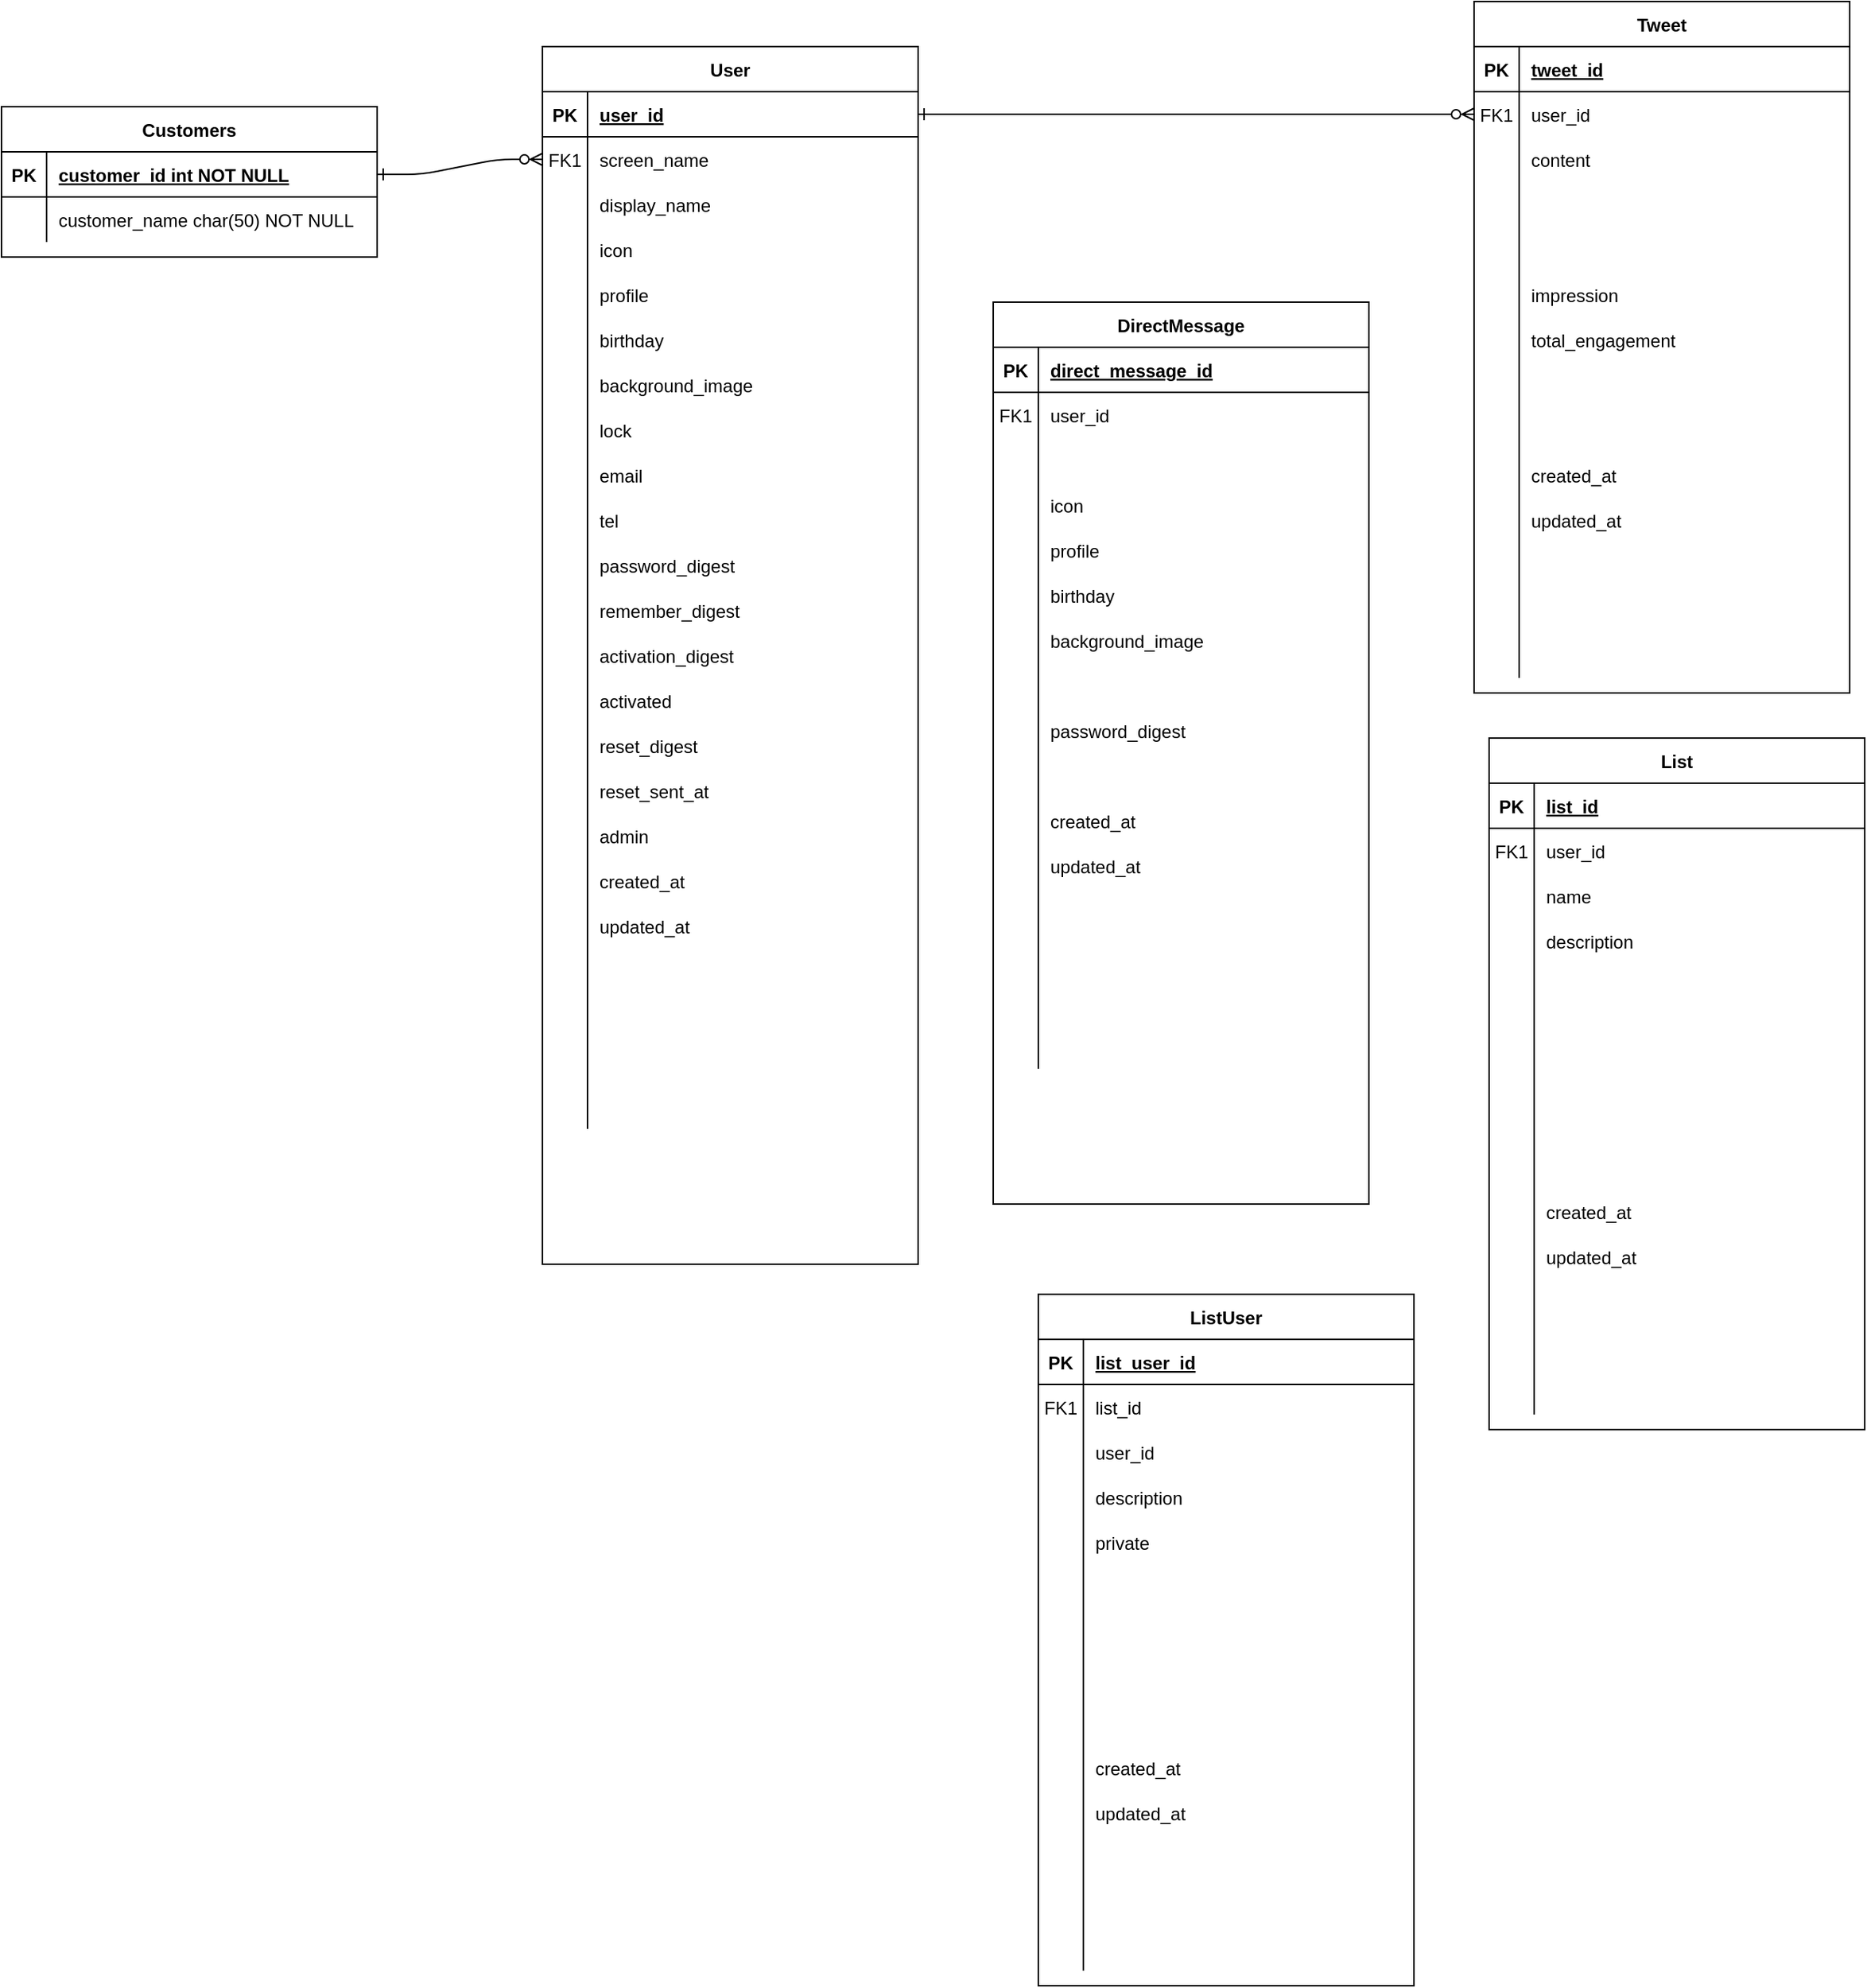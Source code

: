 <mxfile version="13.5.9" type="github">
  <diagram id="R2lEEEUBdFMjLlhIrx00" name="Page-1">
    <mxGraphModel dx="956" dy="620" grid="1" gridSize="10" guides="1" tooltips="1" connect="1" arrows="1" fold="1" page="1" pageScale="1" pageWidth="850" pageHeight="1100" math="0" shadow="0" extFonts="Permanent Marker^https://fonts.googleapis.com/css?family=Permanent+Marker">
      <root>
        <mxCell id="0" />
        <mxCell id="1" parent="0" />
        <mxCell id="C-vyLk0tnHw3VtMMgP7b-1" value="" style="edgeStyle=entityRelationEdgeStyle;endArrow=ERzeroToMany;startArrow=ERone;endFill=1;startFill=0;" parent="1" source="C-vyLk0tnHw3VtMMgP7b-24" target="C-vyLk0tnHw3VtMMgP7b-6" edge="1">
          <mxGeometry width="100" height="100" relative="1" as="geometry">
            <mxPoint x="340" y="720" as="sourcePoint" />
            <mxPoint x="440" y="620" as="targetPoint" />
          </mxGeometry>
        </mxCell>
        <mxCell id="C-vyLk0tnHw3VtMMgP7b-12" value="" style="edgeStyle=entityRelationEdgeStyle;endArrow=ERzeroToMany;startArrow=ERone;endFill=1;startFill=0;" parent="1" source="C-vyLk0tnHw3VtMMgP7b-3" target="C-vyLk0tnHw3VtMMgP7b-17" edge="1">
          <mxGeometry width="100" height="100" relative="1" as="geometry">
            <mxPoint x="400" y="180" as="sourcePoint" />
            <mxPoint x="460" y="205" as="targetPoint" />
          </mxGeometry>
        </mxCell>
        <mxCell id="C-vyLk0tnHw3VtMMgP7b-2" value="User" style="shape=table;startSize=30;container=1;collapsible=1;childLayout=tableLayout;fixedRows=1;rowLines=0;fontStyle=1;align=center;resizeLast=1;" parent="1" vertex="1">
          <mxGeometry x="440" y="50" width="250" height="810" as="geometry" />
        </mxCell>
        <mxCell id="C-vyLk0tnHw3VtMMgP7b-3" value="" style="shape=partialRectangle;collapsible=0;dropTarget=0;pointerEvents=0;fillColor=none;points=[[0,0.5],[1,0.5]];portConstraint=eastwest;top=0;left=0;right=0;bottom=1;" parent="C-vyLk0tnHw3VtMMgP7b-2" vertex="1">
          <mxGeometry y="30" width="250" height="30" as="geometry" />
        </mxCell>
        <mxCell id="C-vyLk0tnHw3VtMMgP7b-4" value="PK" style="shape=partialRectangle;overflow=hidden;connectable=0;fillColor=none;top=0;left=0;bottom=0;right=0;fontStyle=1;" parent="C-vyLk0tnHw3VtMMgP7b-3" vertex="1">
          <mxGeometry width="30" height="30" as="geometry" />
        </mxCell>
        <mxCell id="C-vyLk0tnHw3VtMMgP7b-5" value="user_id" style="shape=partialRectangle;overflow=hidden;connectable=0;fillColor=none;top=0;left=0;bottom=0;right=0;align=left;spacingLeft=6;fontStyle=5;" parent="C-vyLk0tnHw3VtMMgP7b-3" vertex="1">
          <mxGeometry x="30" width="220" height="30" as="geometry" />
        </mxCell>
        <mxCell id="C-vyLk0tnHw3VtMMgP7b-6" value="" style="shape=partialRectangle;collapsible=0;dropTarget=0;pointerEvents=0;fillColor=none;points=[[0,0.5],[1,0.5]];portConstraint=eastwest;top=0;left=0;right=0;bottom=0;" parent="C-vyLk0tnHw3VtMMgP7b-2" vertex="1">
          <mxGeometry y="60" width="250" height="30" as="geometry" />
        </mxCell>
        <mxCell id="C-vyLk0tnHw3VtMMgP7b-7" value="FK1" style="shape=partialRectangle;overflow=hidden;connectable=0;fillColor=none;top=0;left=0;bottom=0;right=0;" parent="C-vyLk0tnHw3VtMMgP7b-6" vertex="1">
          <mxGeometry width="30" height="30" as="geometry" />
        </mxCell>
        <mxCell id="C-vyLk0tnHw3VtMMgP7b-8" value="screen_name" style="shape=partialRectangle;overflow=hidden;connectable=0;fillColor=none;top=0;left=0;bottom=0;right=0;align=left;spacingLeft=6;" parent="C-vyLk0tnHw3VtMMgP7b-6" vertex="1">
          <mxGeometry x="30" width="220" height="30" as="geometry" />
        </mxCell>
        <mxCell id="C-vyLk0tnHw3VtMMgP7b-9" value="" style="shape=partialRectangle;collapsible=0;dropTarget=0;pointerEvents=0;fillColor=none;points=[[0,0.5],[1,0.5]];portConstraint=eastwest;top=0;left=0;right=0;bottom=0;" parent="C-vyLk0tnHw3VtMMgP7b-2" vertex="1">
          <mxGeometry y="90" width="250" height="30" as="geometry" />
        </mxCell>
        <mxCell id="C-vyLk0tnHw3VtMMgP7b-10" value="" style="shape=partialRectangle;overflow=hidden;connectable=0;fillColor=none;top=0;left=0;bottom=0;right=0;" parent="C-vyLk0tnHw3VtMMgP7b-9" vertex="1">
          <mxGeometry width="30" height="30" as="geometry" />
        </mxCell>
        <mxCell id="C-vyLk0tnHw3VtMMgP7b-11" value="display_name" style="shape=partialRectangle;overflow=hidden;connectable=0;fillColor=none;top=0;left=0;bottom=0;right=0;align=left;spacingLeft=6;" parent="C-vyLk0tnHw3VtMMgP7b-9" vertex="1">
          <mxGeometry x="30" width="220" height="30" as="geometry" />
        </mxCell>
        <mxCell id="MOYauLYjmOVEJV4LLfPh-23" style="shape=partialRectangle;collapsible=0;dropTarget=0;pointerEvents=0;fillColor=none;points=[[0,0.5],[1,0.5]];portConstraint=eastwest;top=0;left=0;right=0;bottom=0;" parent="C-vyLk0tnHw3VtMMgP7b-2" vertex="1">
          <mxGeometry y="120" width="250" height="30" as="geometry" />
        </mxCell>
        <mxCell id="MOYauLYjmOVEJV4LLfPh-24" style="shape=partialRectangle;overflow=hidden;connectable=0;fillColor=none;top=0;left=0;bottom=0;right=0;" parent="MOYauLYjmOVEJV4LLfPh-23" vertex="1">
          <mxGeometry width="30" height="30" as="geometry" />
        </mxCell>
        <mxCell id="MOYauLYjmOVEJV4LLfPh-25" value="icon" style="shape=partialRectangle;overflow=hidden;connectable=0;fillColor=none;top=0;left=0;bottom=0;right=0;align=left;spacingLeft=6;" parent="MOYauLYjmOVEJV4LLfPh-23" vertex="1">
          <mxGeometry x="30" width="220" height="30" as="geometry" />
        </mxCell>
        <mxCell id="MOYauLYjmOVEJV4LLfPh-26" style="shape=partialRectangle;collapsible=0;dropTarget=0;pointerEvents=0;fillColor=none;points=[[0,0.5],[1,0.5]];portConstraint=eastwest;top=0;left=0;right=0;bottom=0;" parent="C-vyLk0tnHw3VtMMgP7b-2" vertex="1">
          <mxGeometry y="150" width="250" height="30" as="geometry" />
        </mxCell>
        <mxCell id="MOYauLYjmOVEJV4LLfPh-27" style="shape=partialRectangle;overflow=hidden;connectable=0;fillColor=none;top=0;left=0;bottom=0;right=0;" parent="MOYauLYjmOVEJV4LLfPh-26" vertex="1">
          <mxGeometry width="30" height="30" as="geometry" />
        </mxCell>
        <mxCell id="MOYauLYjmOVEJV4LLfPh-28" value="profile" style="shape=partialRectangle;overflow=hidden;connectable=0;fillColor=none;top=0;left=0;bottom=0;right=0;align=left;spacingLeft=6;" parent="MOYauLYjmOVEJV4LLfPh-26" vertex="1">
          <mxGeometry x="30" width="220" height="30" as="geometry" />
        </mxCell>
        <mxCell id="MOYauLYjmOVEJV4LLfPh-29" style="shape=partialRectangle;collapsible=0;dropTarget=0;pointerEvents=0;fillColor=none;points=[[0,0.5],[1,0.5]];portConstraint=eastwest;top=0;left=0;right=0;bottom=0;" parent="C-vyLk0tnHw3VtMMgP7b-2" vertex="1">
          <mxGeometry y="180" width="250" height="30" as="geometry" />
        </mxCell>
        <mxCell id="MOYauLYjmOVEJV4LLfPh-30" style="shape=partialRectangle;overflow=hidden;connectable=0;fillColor=none;top=0;left=0;bottom=0;right=0;" parent="MOYauLYjmOVEJV4LLfPh-29" vertex="1">
          <mxGeometry width="30" height="30" as="geometry" />
        </mxCell>
        <mxCell id="MOYauLYjmOVEJV4LLfPh-31" value="birthday" style="shape=partialRectangle;overflow=hidden;connectable=0;fillColor=none;top=0;left=0;bottom=0;right=0;align=left;spacingLeft=6;" parent="MOYauLYjmOVEJV4LLfPh-29" vertex="1">
          <mxGeometry x="30" width="220" height="30" as="geometry" />
        </mxCell>
        <mxCell id="MOYauLYjmOVEJV4LLfPh-32" style="shape=partialRectangle;collapsible=0;dropTarget=0;pointerEvents=0;fillColor=none;points=[[0,0.5],[1,0.5]];portConstraint=eastwest;top=0;left=0;right=0;bottom=0;" parent="C-vyLk0tnHw3VtMMgP7b-2" vertex="1">
          <mxGeometry y="210" width="250" height="30" as="geometry" />
        </mxCell>
        <mxCell id="MOYauLYjmOVEJV4LLfPh-33" style="shape=partialRectangle;overflow=hidden;connectable=0;fillColor=none;top=0;left=0;bottom=0;right=0;" parent="MOYauLYjmOVEJV4LLfPh-32" vertex="1">
          <mxGeometry width="30" height="30" as="geometry" />
        </mxCell>
        <mxCell id="MOYauLYjmOVEJV4LLfPh-34" value="background_image" style="shape=partialRectangle;overflow=hidden;connectable=0;fillColor=none;top=0;left=0;bottom=0;right=0;align=left;spacingLeft=6;" parent="MOYauLYjmOVEJV4LLfPh-32" vertex="1">
          <mxGeometry x="30" width="220" height="30" as="geometry" />
        </mxCell>
        <mxCell id="n-NUDOcbSABFjQ5p-tqS-4" style="shape=partialRectangle;collapsible=0;dropTarget=0;pointerEvents=0;fillColor=none;points=[[0,0.5],[1,0.5]];portConstraint=eastwest;top=0;left=0;right=0;bottom=0;" parent="C-vyLk0tnHw3VtMMgP7b-2" vertex="1">
          <mxGeometry y="240" width="250" height="30" as="geometry" />
        </mxCell>
        <mxCell id="n-NUDOcbSABFjQ5p-tqS-5" style="shape=partialRectangle;overflow=hidden;connectable=0;fillColor=none;top=0;left=0;bottom=0;right=0;" parent="n-NUDOcbSABFjQ5p-tqS-4" vertex="1">
          <mxGeometry width="30" height="30" as="geometry" />
        </mxCell>
        <mxCell id="n-NUDOcbSABFjQ5p-tqS-6" value="lock" style="shape=partialRectangle;overflow=hidden;connectable=0;fillColor=none;top=0;left=0;bottom=0;right=0;align=left;spacingLeft=6;" parent="n-NUDOcbSABFjQ5p-tqS-4" vertex="1">
          <mxGeometry x="30" width="220" height="30" as="geometry" />
        </mxCell>
        <mxCell id="OAN7TLlv8YvSH3-HHURJ-1" style="shape=partialRectangle;collapsible=0;dropTarget=0;pointerEvents=0;fillColor=none;points=[[0,0.5],[1,0.5]];portConstraint=eastwest;top=0;left=0;right=0;bottom=0;" vertex="1" parent="C-vyLk0tnHw3VtMMgP7b-2">
          <mxGeometry y="270" width="250" height="30" as="geometry" />
        </mxCell>
        <mxCell id="OAN7TLlv8YvSH3-HHURJ-2" style="shape=partialRectangle;overflow=hidden;connectable=0;fillColor=none;top=0;left=0;bottom=0;right=0;" vertex="1" parent="OAN7TLlv8YvSH3-HHURJ-1">
          <mxGeometry width="30" height="30" as="geometry" />
        </mxCell>
        <mxCell id="OAN7TLlv8YvSH3-HHURJ-3" value="email" style="shape=partialRectangle;overflow=hidden;connectable=0;fillColor=none;top=0;left=0;bottom=0;right=0;align=left;spacingLeft=6;" vertex="1" parent="OAN7TLlv8YvSH3-HHURJ-1">
          <mxGeometry x="30" width="220" height="30" as="geometry" />
        </mxCell>
        <mxCell id="OAN7TLlv8YvSH3-HHURJ-4" style="shape=partialRectangle;collapsible=0;dropTarget=0;pointerEvents=0;fillColor=none;points=[[0,0.5],[1,0.5]];portConstraint=eastwest;top=0;left=0;right=0;bottom=0;" vertex="1" parent="C-vyLk0tnHw3VtMMgP7b-2">
          <mxGeometry y="300" width="250" height="30" as="geometry" />
        </mxCell>
        <mxCell id="OAN7TLlv8YvSH3-HHURJ-5" style="shape=partialRectangle;overflow=hidden;connectable=0;fillColor=none;top=0;left=0;bottom=0;right=0;" vertex="1" parent="OAN7TLlv8YvSH3-HHURJ-4">
          <mxGeometry width="30" height="30" as="geometry" />
        </mxCell>
        <mxCell id="OAN7TLlv8YvSH3-HHURJ-6" value="tel" style="shape=partialRectangle;overflow=hidden;connectable=0;fillColor=none;top=0;left=0;bottom=0;right=0;align=left;spacingLeft=6;" vertex="1" parent="OAN7TLlv8YvSH3-HHURJ-4">
          <mxGeometry x="30" width="220" height="30" as="geometry" />
        </mxCell>
        <mxCell id="n-NUDOcbSABFjQ5p-tqS-1" style="shape=partialRectangle;collapsible=0;dropTarget=0;pointerEvents=0;fillColor=none;points=[[0,0.5],[1,0.5]];portConstraint=eastwest;top=0;left=0;right=0;bottom=0;" parent="C-vyLk0tnHw3VtMMgP7b-2" vertex="1">
          <mxGeometry y="330" width="250" height="30" as="geometry" />
        </mxCell>
        <mxCell id="n-NUDOcbSABFjQ5p-tqS-2" style="shape=partialRectangle;overflow=hidden;connectable=0;fillColor=none;top=0;left=0;bottom=0;right=0;" parent="n-NUDOcbSABFjQ5p-tqS-1" vertex="1">
          <mxGeometry width="30" height="30" as="geometry" />
        </mxCell>
        <mxCell id="n-NUDOcbSABFjQ5p-tqS-3" value="password_digest" style="shape=partialRectangle;overflow=hidden;connectable=0;fillColor=none;top=0;left=0;bottom=0;right=0;align=left;spacingLeft=6;" parent="n-NUDOcbSABFjQ5p-tqS-1" vertex="1">
          <mxGeometry x="30" width="220" height="30" as="geometry" />
        </mxCell>
        <mxCell id="n-NUDOcbSABFjQ5p-tqS-7" style="shape=partialRectangle;collapsible=0;dropTarget=0;pointerEvents=0;fillColor=none;points=[[0,0.5],[1,0.5]];portConstraint=eastwest;top=0;left=0;right=0;bottom=0;" parent="C-vyLk0tnHw3VtMMgP7b-2" vertex="1">
          <mxGeometry y="360" width="250" height="30" as="geometry" />
        </mxCell>
        <mxCell id="n-NUDOcbSABFjQ5p-tqS-8" style="shape=partialRectangle;overflow=hidden;connectable=0;fillColor=none;top=0;left=0;bottom=0;right=0;" parent="n-NUDOcbSABFjQ5p-tqS-7" vertex="1">
          <mxGeometry width="30" height="30" as="geometry" />
        </mxCell>
        <mxCell id="n-NUDOcbSABFjQ5p-tqS-9" value="remember_digest" style="shape=partialRectangle;overflow=hidden;connectable=0;fillColor=none;top=0;left=0;bottom=0;right=0;align=left;spacingLeft=6;" parent="n-NUDOcbSABFjQ5p-tqS-7" vertex="1">
          <mxGeometry x="30" width="220" height="30" as="geometry" />
        </mxCell>
        <mxCell id="OAN7TLlv8YvSH3-HHURJ-7" style="shape=partialRectangle;collapsible=0;dropTarget=0;pointerEvents=0;fillColor=none;points=[[0,0.5],[1,0.5]];portConstraint=eastwest;top=0;left=0;right=0;bottom=0;" vertex="1" parent="C-vyLk0tnHw3VtMMgP7b-2">
          <mxGeometry y="390" width="250" height="30" as="geometry" />
        </mxCell>
        <mxCell id="OAN7TLlv8YvSH3-HHURJ-8" style="shape=partialRectangle;overflow=hidden;connectable=0;fillColor=none;top=0;left=0;bottom=0;right=0;" vertex="1" parent="OAN7TLlv8YvSH3-HHURJ-7">
          <mxGeometry width="30" height="30" as="geometry" />
        </mxCell>
        <mxCell id="OAN7TLlv8YvSH3-HHURJ-9" value="activation_digest" style="shape=partialRectangle;overflow=hidden;connectable=0;fillColor=none;top=0;left=0;bottom=0;right=0;align=left;spacingLeft=6;" vertex="1" parent="OAN7TLlv8YvSH3-HHURJ-7">
          <mxGeometry x="30" width="220" height="30" as="geometry" />
        </mxCell>
        <mxCell id="OAN7TLlv8YvSH3-HHURJ-10" style="shape=partialRectangle;collapsible=0;dropTarget=0;pointerEvents=0;fillColor=none;points=[[0,0.5],[1,0.5]];portConstraint=eastwest;top=0;left=0;right=0;bottom=0;" vertex="1" parent="C-vyLk0tnHw3VtMMgP7b-2">
          <mxGeometry y="420" width="250" height="30" as="geometry" />
        </mxCell>
        <mxCell id="OAN7TLlv8YvSH3-HHURJ-11" style="shape=partialRectangle;overflow=hidden;connectable=0;fillColor=none;top=0;left=0;bottom=0;right=0;" vertex="1" parent="OAN7TLlv8YvSH3-HHURJ-10">
          <mxGeometry width="30" height="30" as="geometry" />
        </mxCell>
        <mxCell id="OAN7TLlv8YvSH3-HHURJ-12" value="activated" style="shape=partialRectangle;overflow=hidden;connectable=0;fillColor=none;top=0;left=0;bottom=0;right=0;align=left;spacingLeft=6;" vertex="1" parent="OAN7TLlv8YvSH3-HHURJ-10">
          <mxGeometry x="30" width="220" height="30" as="geometry" />
        </mxCell>
        <mxCell id="OAN7TLlv8YvSH3-HHURJ-13" style="shape=partialRectangle;collapsible=0;dropTarget=0;pointerEvents=0;fillColor=none;points=[[0,0.5],[1,0.5]];portConstraint=eastwest;top=0;left=0;right=0;bottom=0;" vertex="1" parent="C-vyLk0tnHw3VtMMgP7b-2">
          <mxGeometry y="450" width="250" height="30" as="geometry" />
        </mxCell>
        <mxCell id="OAN7TLlv8YvSH3-HHURJ-14" style="shape=partialRectangle;overflow=hidden;connectable=0;fillColor=none;top=0;left=0;bottom=0;right=0;" vertex="1" parent="OAN7TLlv8YvSH3-HHURJ-13">
          <mxGeometry width="30" height="30" as="geometry" />
        </mxCell>
        <mxCell id="OAN7TLlv8YvSH3-HHURJ-15" value="reset_digest" style="shape=partialRectangle;overflow=hidden;connectable=0;fillColor=none;top=0;left=0;bottom=0;right=0;align=left;spacingLeft=6;" vertex="1" parent="OAN7TLlv8YvSH3-HHURJ-13">
          <mxGeometry x="30" width="220" height="30" as="geometry" />
        </mxCell>
        <mxCell id="OAN7TLlv8YvSH3-HHURJ-16" style="shape=partialRectangle;collapsible=0;dropTarget=0;pointerEvents=0;fillColor=none;points=[[0,0.5],[1,0.5]];portConstraint=eastwest;top=0;left=0;right=0;bottom=0;" vertex="1" parent="C-vyLk0tnHw3VtMMgP7b-2">
          <mxGeometry y="480" width="250" height="30" as="geometry" />
        </mxCell>
        <mxCell id="OAN7TLlv8YvSH3-HHURJ-17" style="shape=partialRectangle;overflow=hidden;connectable=0;fillColor=none;top=0;left=0;bottom=0;right=0;" vertex="1" parent="OAN7TLlv8YvSH3-HHURJ-16">
          <mxGeometry width="30" height="30" as="geometry" />
        </mxCell>
        <mxCell id="OAN7TLlv8YvSH3-HHURJ-18" value="reset_sent_at" style="shape=partialRectangle;overflow=hidden;connectable=0;fillColor=none;top=0;left=0;bottom=0;right=0;align=left;spacingLeft=6;" vertex="1" parent="OAN7TLlv8YvSH3-HHURJ-16">
          <mxGeometry x="30" width="220" height="30" as="geometry" />
        </mxCell>
        <mxCell id="OAN7TLlv8YvSH3-HHURJ-19" style="shape=partialRectangle;collapsible=0;dropTarget=0;pointerEvents=0;fillColor=none;points=[[0,0.5],[1,0.5]];portConstraint=eastwest;top=0;left=0;right=0;bottom=0;" vertex="1" parent="C-vyLk0tnHw3VtMMgP7b-2">
          <mxGeometry y="510" width="250" height="30" as="geometry" />
        </mxCell>
        <mxCell id="OAN7TLlv8YvSH3-HHURJ-20" style="shape=partialRectangle;overflow=hidden;connectable=0;fillColor=none;top=0;left=0;bottom=0;right=0;" vertex="1" parent="OAN7TLlv8YvSH3-HHURJ-19">
          <mxGeometry width="30" height="30" as="geometry" />
        </mxCell>
        <mxCell id="OAN7TLlv8YvSH3-HHURJ-21" value="admin" style="shape=partialRectangle;overflow=hidden;connectable=0;fillColor=none;top=0;left=0;bottom=0;right=0;align=left;spacingLeft=6;" vertex="1" parent="OAN7TLlv8YvSH3-HHURJ-19">
          <mxGeometry x="30" width="220" height="30" as="geometry" />
        </mxCell>
        <mxCell id="MOYauLYjmOVEJV4LLfPh-35" style="shape=partialRectangle;collapsible=0;dropTarget=0;pointerEvents=0;fillColor=none;points=[[0,0.5],[1,0.5]];portConstraint=eastwest;top=0;left=0;right=0;bottom=0;" parent="C-vyLk0tnHw3VtMMgP7b-2" vertex="1">
          <mxGeometry y="540" width="250" height="30" as="geometry" />
        </mxCell>
        <mxCell id="MOYauLYjmOVEJV4LLfPh-36" style="shape=partialRectangle;overflow=hidden;connectable=0;fillColor=none;top=0;left=0;bottom=0;right=0;" parent="MOYauLYjmOVEJV4LLfPh-35" vertex="1">
          <mxGeometry width="30" height="30" as="geometry" />
        </mxCell>
        <mxCell id="MOYauLYjmOVEJV4LLfPh-37" value="created_at" style="shape=partialRectangle;overflow=hidden;connectable=0;fillColor=none;top=0;left=0;bottom=0;right=0;align=left;spacingLeft=6;" parent="MOYauLYjmOVEJV4LLfPh-35" vertex="1">
          <mxGeometry x="30" width="220" height="30" as="geometry" />
        </mxCell>
        <mxCell id="MOYauLYjmOVEJV4LLfPh-38" style="shape=partialRectangle;collapsible=0;dropTarget=0;pointerEvents=0;fillColor=none;points=[[0,0.5],[1,0.5]];portConstraint=eastwest;top=0;left=0;right=0;bottom=0;" parent="C-vyLk0tnHw3VtMMgP7b-2" vertex="1">
          <mxGeometry y="570" width="250" height="30" as="geometry" />
        </mxCell>
        <mxCell id="MOYauLYjmOVEJV4LLfPh-39" style="shape=partialRectangle;overflow=hidden;connectable=0;fillColor=none;top=0;left=0;bottom=0;right=0;" parent="MOYauLYjmOVEJV4LLfPh-38" vertex="1">
          <mxGeometry width="30" height="30" as="geometry" />
        </mxCell>
        <mxCell id="MOYauLYjmOVEJV4LLfPh-40" value="updated_at" style="shape=partialRectangle;overflow=hidden;connectable=0;fillColor=none;top=0;left=0;bottom=0;right=0;align=left;spacingLeft=6;" parent="MOYauLYjmOVEJV4LLfPh-38" vertex="1">
          <mxGeometry x="30" width="220" height="30" as="geometry" />
        </mxCell>
        <mxCell id="MOYauLYjmOVEJV4LLfPh-11" style="shape=partialRectangle;collapsible=0;dropTarget=0;pointerEvents=0;fillColor=none;points=[[0,0.5],[1,0.5]];portConstraint=eastwest;top=0;left=0;right=0;bottom=0;" parent="C-vyLk0tnHw3VtMMgP7b-2" vertex="1">
          <mxGeometry y="600" width="250" height="30" as="geometry" />
        </mxCell>
        <mxCell id="MOYauLYjmOVEJV4LLfPh-12" style="shape=partialRectangle;overflow=hidden;connectable=0;fillColor=none;top=0;left=0;bottom=0;right=0;" parent="MOYauLYjmOVEJV4LLfPh-11" vertex="1">
          <mxGeometry width="30" height="30" as="geometry" />
        </mxCell>
        <mxCell id="MOYauLYjmOVEJV4LLfPh-13" style="shape=partialRectangle;overflow=hidden;connectable=0;fillColor=none;top=0;left=0;bottom=0;right=0;align=left;spacingLeft=6;" parent="MOYauLYjmOVEJV4LLfPh-11" vertex="1">
          <mxGeometry x="30" width="220" height="30" as="geometry" />
        </mxCell>
        <mxCell id="MOYauLYjmOVEJV4LLfPh-20" style="shape=partialRectangle;collapsible=0;dropTarget=0;pointerEvents=0;fillColor=none;points=[[0,0.5],[1,0.5]];portConstraint=eastwest;top=0;left=0;right=0;bottom=0;" parent="C-vyLk0tnHw3VtMMgP7b-2" vertex="1">
          <mxGeometry y="630" width="250" height="30" as="geometry" />
        </mxCell>
        <mxCell id="MOYauLYjmOVEJV4LLfPh-21" style="shape=partialRectangle;overflow=hidden;connectable=0;fillColor=none;top=0;left=0;bottom=0;right=0;" parent="MOYauLYjmOVEJV4LLfPh-20" vertex="1">
          <mxGeometry width="30" height="30" as="geometry" />
        </mxCell>
        <mxCell id="MOYauLYjmOVEJV4LLfPh-22" style="shape=partialRectangle;overflow=hidden;connectable=0;fillColor=none;top=0;left=0;bottom=0;right=0;align=left;spacingLeft=6;" parent="MOYauLYjmOVEJV4LLfPh-20" vertex="1">
          <mxGeometry x="30" width="220" height="30" as="geometry" />
        </mxCell>
        <mxCell id="MOYauLYjmOVEJV4LLfPh-17" style="shape=partialRectangle;collapsible=0;dropTarget=0;pointerEvents=0;fillColor=none;points=[[0,0.5],[1,0.5]];portConstraint=eastwest;top=0;left=0;right=0;bottom=0;" parent="C-vyLk0tnHw3VtMMgP7b-2" vertex="1">
          <mxGeometry y="660" width="250" height="30" as="geometry" />
        </mxCell>
        <mxCell id="MOYauLYjmOVEJV4LLfPh-18" style="shape=partialRectangle;overflow=hidden;connectable=0;fillColor=none;top=0;left=0;bottom=0;right=0;" parent="MOYauLYjmOVEJV4LLfPh-17" vertex="1">
          <mxGeometry width="30" height="30" as="geometry" />
        </mxCell>
        <mxCell id="MOYauLYjmOVEJV4LLfPh-19" style="shape=partialRectangle;overflow=hidden;connectable=0;fillColor=none;top=0;left=0;bottom=0;right=0;align=left;spacingLeft=6;" parent="MOYauLYjmOVEJV4LLfPh-17" vertex="1">
          <mxGeometry x="30" width="220" height="30" as="geometry" />
        </mxCell>
        <mxCell id="MOYauLYjmOVEJV4LLfPh-14" style="shape=partialRectangle;collapsible=0;dropTarget=0;pointerEvents=0;fillColor=none;points=[[0,0.5],[1,0.5]];portConstraint=eastwest;top=0;left=0;right=0;bottom=0;" parent="C-vyLk0tnHw3VtMMgP7b-2" vertex="1">
          <mxGeometry y="690" width="250" height="30" as="geometry" />
        </mxCell>
        <mxCell id="MOYauLYjmOVEJV4LLfPh-15" style="shape=partialRectangle;overflow=hidden;connectable=0;fillColor=none;top=0;left=0;bottom=0;right=0;" parent="MOYauLYjmOVEJV4LLfPh-14" vertex="1">
          <mxGeometry width="30" height="30" as="geometry" />
        </mxCell>
        <mxCell id="MOYauLYjmOVEJV4LLfPh-16" style="shape=partialRectangle;overflow=hidden;connectable=0;fillColor=none;top=0;left=0;bottom=0;right=0;align=left;spacingLeft=6;" parent="MOYauLYjmOVEJV4LLfPh-14" vertex="1">
          <mxGeometry x="30" width="220" height="30" as="geometry" />
        </mxCell>
        <mxCell id="C-vyLk0tnHw3VtMMgP7b-23" value="Customers" style="shape=table;startSize=30;container=1;collapsible=1;childLayout=tableLayout;fixedRows=1;rowLines=0;fontStyle=1;align=center;resizeLast=1;" parent="1" vertex="1">
          <mxGeometry x="80" y="90" width="250" height="100" as="geometry" />
        </mxCell>
        <mxCell id="C-vyLk0tnHw3VtMMgP7b-24" value="" style="shape=partialRectangle;collapsible=0;dropTarget=0;pointerEvents=0;fillColor=none;points=[[0,0.5],[1,0.5]];portConstraint=eastwest;top=0;left=0;right=0;bottom=1;" parent="C-vyLk0tnHw3VtMMgP7b-23" vertex="1">
          <mxGeometry y="30" width="250" height="30" as="geometry" />
        </mxCell>
        <mxCell id="C-vyLk0tnHw3VtMMgP7b-25" value="PK" style="shape=partialRectangle;overflow=hidden;connectable=0;fillColor=none;top=0;left=0;bottom=0;right=0;fontStyle=1;" parent="C-vyLk0tnHw3VtMMgP7b-24" vertex="1">
          <mxGeometry width="30" height="30" as="geometry" />
        </mxCell>
        <mxCell id="C-vyLk0tnHw3VtMMgP7b-26" value="customer_id int NOT NULL " style="shape=partialRectangle;overflow=hidden;connectable=0;fillColor=none;top=0;left=0;bottom=0;right=0;align=left;spacingLeft=6;fontStyle=5;" parent="C-vyLk0tnHw3VtMMgP7b-24" vertex="1">
          <mxGeometry x="30" width="220" height="30" as="geometry" />
        </mxCell>
        <mxCell id="C-vyLk0tnHw3VtMMgP7b-27" value="" style="shape=partialRectangle;collapsible=0;dropTarget=0;pointerEvents=0;fillColor=none;points=[[0,0.5],[1,0.5]];portConstraint=eastwest;top=0;left=0;right=0;bottom=0;" parent="C-vyLk0tnHw3VtMMgP7b-23" vertex="1">
          <mxGeometry y="60" width="250" height="30" as="geometry" />
        </mxCell>
        <mxCell id="C-vyLk0tnHw3VtMMgP7b-28" value="" style="shape=partialRectangle;overflow=hidden;connectable=0;fillColor=none;top=0;left=0;bottom=0;right=0;" parent="C-vyLk0tnHw3VtMMgP7b-27" vertex="1">
          <mxGeometry width="30" height="30" as="geometry" />
        </mxCell>
        <mxCell id="C-vyLk0tnHw3VtMMgP7b-29" value="customer_name char(50) NOT NULL" style="shape=partialRectangle;overflow=hidden;connectable=0;fillColor=none;top=0;left=0;bottom=0;right=0;align=left;spacingLeft=6;" parent="C-vyLk0tnHw3VtMMgP7b-27" vertex="1">
          <mxGeometry x="30" width="220" height="30" as="geometry" />
        </mxCell>
        <mxCell id="C-vyLk0tnHw3VtMMgP7b-13" value="Tweet" style="shape=table;startSize=30;container=1;collapsible=1;childLayout=tableLayout;fixedRows=1;rowLines=0;fontStyle=1;align=center;resizeLast=1;" parent="1" vertex="1">
          <mxGeometry x="1060" y="20" width="250" height="460" as="geometry" />
        </mxCell>
        <mxCell id="C-vyLk0tnHw3VtMMgP7b-14" value="" style="shape=partialRectangle;collapsible=0;dropTarget=0;pointerEvents=0;fillColor=none;points=[[0,0.5],[1,0.5]];portConstraint=eastwest;top=0;left=0;right=0;bottom=1;" parent="C-vyLk0tnHw3VtMMgP7b-13" vertex="1">
          <mxGeometry y="30" width="250" height="30" as="geometry" />
        </mxCell>
        <mxCell id="C-vyLk0tnHw3VtMMgP7b-15" value="PK" style="shape=partialRectangle;overflow=hidden;connectable=0;fillColor=none;top=0;left=0;bottom=0;right=0;fontStyle=1;" parent="C-vyLk0tnHw3VtMMgP7b-14" vertex="1">
          <mxGeometry width="30" height="30" as="geometry" />
        </mxCell>
        <mxCell id="C-vyLk0tnHw3VtMMgP7b-16" value="tweet_id" style="shape=partialRectangle;overflow=hidden;connectable=0;fillColor=none;top=0;left=0;bottom=0;right=0;align=left;spacingLeft=6;fontStyle=5;" parent="C-vyLk0tnHw3VtMMgP7b-14" vertex="1">
          <mxGeometry x="30" width="220" height="30" as="geometry" />
        </mxCell>
        <mxCell id="C-vyLk0tnHw3VtMMgP7b-17" value="" style="shape=partialRectangle;collapsible=0;dropTarget=0;pointerEvents=0;fillColor=none;points=[[0,0.5],[1,0.5]];portConstraint=eastwest;top=0;left=0;right=0;bottom=0;" parent="C-vyLk0tnHw3VtMMgP7b-13" vertex="1">
          <mxGeometry y="60" width="250" height="30" as="geometry" />
        </mxCell>
        <mxCell id="C-vyLk0tnHw3VtMMgP7b-18" value="FK1" style="shape=partialRectangle;overflow=hidden;connectable=0;fillColor=none;top=0;left=0;bottom=0;right=0;" parent="C-vyLk0tnHw3VtMMgP7b-17" vertex="1">
          <mxGeometry width="30" height="30" as="geometry" />
        </mxCell>
        <mxCell id="C-vyLk0tnHw3VtMMgP7b-19" value="user_id" style="shape=partialRectangle;overflow=hidden;connectable=0;fillColor=none;top=0;left=0;bottom=0;right=0;align=left;spacingLeft=6;" parent="C-vyLk0tnHw3VtMMgP7b-17" vertex="1">
          <mxGeometry x="30" width="220" height="30" as="geometry" />
        </mxCell>
        <mxCell id="MOYauLYjmOVEJV4LLfPh-41" style="shape=partialRectangle;collapsible=0;dropTarget=0;pointerEvents=0;fillColor=none;points=[[0,0.5],[1,0.5]];portConstraint=eastwest;top=0;left=0;right=0;bottom=0;" parent="C-vyLk0tnHw3VtMMgP7b-13" vertex="1">
          <mxGeometry y="90" width="250" height="30" as="geometry" />
        </mxCell>
        <mxCell id="MOYauLYjmOVEJV4LLfPh-42" style="shape=partialRectangle;overflow=hidden;connectable=0;fillColor=none;top=0;left=0;bottom=0;right=0;" parent="MOYauLYjmOVEJV4LLfPh-41" vertex="1">
          <mxGeometry width="30" height="30" as="geometry" />
        </mxCell>
        <mxCell id="MOYauLYjmOVEJV4LLfPh-43" value="content" style="shape=partialRectangle;overflow=hidden;connectable=0;fillColor=none;top=0;left=0;bottom=0;right=0;align=left;spacingLeft=6;" parent="MOYauLYjmOVEJV4LLfPh-41" vertex="1">
          <mxGeometry x="30" width="220" height="30" as="geometry" />
        </mxCell>
        <mxCell id="MOYauLYjmOVEJV4LLfPh-72" style="shape=partialRectangle;collapsible=0;dropTarget=0;pointerEvents=0;fillColor=none;points=[[0,0.5],[1,0.5]];portConstraint=eastwest;top=0;left=0;right=0;bottom=0;" parent="C-vyLk0tnHw3VtMMgP7b-13" vertex="1">
          <mxGeometry y="120" width="250" height="30" as="geometry" />
        </mxCell>
        <mxCell id="MOYauLYjmOVEJV4LLfPh-73" style="shape=partialRectangle;overflow=hidden;connectable=0;fillColor=none;top=0;left=0;bottom=0;right=0;" parent="MOYauLYjmOVEJV4LLfPh-72" vertex="1">
          <mxGeometry width="30" height="30" as="geometry" />
        </mxCell>
        <mxCell id="MOYauLYjmOVEJV4LLfPh-74" style="shape=partialRectangle;overflow=hidden;connectable=0;fillColor=none;top=0;left=0;bottom=0;right=0;align=left;spacingLeft=6;" parent="MOYauLYjmOVEJV4LLfPh-72" vertex="1">
          <mxGeometry x="30" width="220" height="30" as="geometry" />
        </mxCell>
        <mxCell id="MOYauLYjmOVEJV4LLfPh-69" style="shape=partialRectangle;collapsible=0;dropTarget=0;pointerEvents=0;fillColor=none;points=[[0,0.5],[1,0.5]];portConstraint=eastwest;top=0;left=0;right=0;bottom=0;" parent="C-vyLk0tnHw3VtMMgP7b-13" vertex="1">
          <mxGeometry y="150" width="250" height="30" as="geometry" />
        </mxCell>
        <mxCell id="MOYauLYjmOVEJV4LLfPh-70" style="shape=partialRectangle;overflow=hidden;connectable=0;fillColor=none;top=0;left=0;bottom=0;right=0;" parent="MOYauLYjmOVEJV4LLfPh-69" vertex="1">
          <mxGeometry width="30" height="30" as="geometry" />
        </mxCell>
        <mxCell id="MOYauLYjmOVEJV4LLfPh-71" style="shape=partialRectangle;overflow=hidden;connectable=0;fillColor=none;top=0;left=0;bottom=0;right=0;align=left;spacingLeft=6;" parent="MOYauLYjmOVEJV4LLfPh-69" vertex="1">
          <mxGeometry x="30" width="220" height="30" as="geometry" />
        </mxCell>
        <mxCell id="MOYauLYjmOVEJV4LLfPh-44" style="shape=partialRectangle;collapsible=0;dropTarget=0;pointerEvents=0;fillColor=none;points=[[0,0.5],[1,0.5]];portConstraint=eastwest;top=0;left=0;right=0;bottom=0;" parent="C-vyLk0tnHw3VtMMgP7b-13" vertex="1">
          <mxGeometry y="180" width="250" height="30" as="geometry" />
        </mxCell>
        <mxCell id="MOYauLYjmOVEJV4LLfPh-45" style="shape=partialRectangle;overflow=hidden;connectable=0;fillColor=none;top=0;left=0;bottom=0;right=0;" parent="MOYauLYjmOVEJV4LLfPh-44" vertex="1">
          <mxGeometry width="30" height="30" as="geometry" />
        </mxCell>
        <mxCell id="MOYauLYjmOVEJV4LLfPh-46" value="impression" style="shape=partialRectangle;overflow=hidden;connectable=0;fillColor=none;top=0;left=0;bottom=0;right=0;align=left;spacingLeft=6;" parent="MOYauLYjmOVEJV4LLfPh-44" vertex="1">
          <mxGeometry x="30" width="220" height="30" as="geometry" />
        </mxCell>
        <mxCell id="MOYauLYjmOVEJV4LLfPh-50" style="shape=partialRectangle;collapsible=0;dropTarget=0;pointerEvents=0;fillColor=none;points=[[0,0.5],[1,0.5]];portConstraint=eastwest;top=0;left=0;right=0;bottom=0;" parent="C-vyLk0tnHw3VtMMgP7b-13" vertex="1">
          <mxGeometry y="210" width="250" height="30" as="geometry" />
        </mxCell>
        <mxCell id="MOYauLYjmOVEJV4LLfPh-51" style="shape=partialRectangle;overflow=hidden;connectable=0;fillColor=none;top=0;left=0;bottom=0;right=0;" parent="MOYauLYjmOVEJV4LLfPh-50" vertex="1">
          <mxGeometry width="30" height="30" as="geometry" />
        </mxCell>
        <mxCell id="MOYauLYjmOVEJV4LLfPh-52" value="total_engagement" style="shape=partialRectangle;overflow=hidden;connectable=0;fillColor=none;top=0;left=0;bottom=0;right=0;align=left;spacingLeft=6;" parent="MOYauLYjmOVEJV4LLfPh-50" vertex="1">
          <mxGeometry x="30" width="220" height="30" as="geometry" />
        </mxCell>
        <mxCell id="MOYauLYjmOVEJV4LLfPh-53" style="shape=partialRectangle;collapsible=0;dropTarget=0;pointerEvents=0;fillColor=none;points=[[0,0.5],[1,0.5]];portConstraint=eastwest;top=0;left=0;right=0;bottom=0;" parent="C-vyLk0tnHw3VtMMgP7b-13" vertex="1">
          <mxGeometry y="240" width="250" height="30" as="geometry" />
        </mxCell>
        <mxCell id="MOYauLYjmOVEJV4LLfPh-54" style="shape=partialRectangle;overflow=hidden;connectable=0;fillColor=none;top=0;left=0;bottom=0;right=0;" parent="MOYauLYjmOVEJV4LLfPh-53" vertex="1">
          <mxGeometry width="30" height="30" as="geometry" />
        </mxCell>
        <mxCell id="MOYauLYjmOVEJV4LLfPh-55" value="" style="shape=partialRectangle;overflow=hidden;connectable=0;fillColor=none;top=0;left=0;bottom=0;right=0;align=left;spacingLeft=6;" parent="MOYauLYjmOVEJV4LLfPh-53" vertex="1">
          <mxGeometry x="30" width="220" height="30" as="geometry" />
        </mxCell>
        <mxCell id="MOYauLYjmOVEJV4LLfPh-65" style="shape=partialRectangle;collapsible=0;dropTarget=0;pointerEvents=0;fillColor=none;points=[[0,0.5],[1,0.5]];portConstraint=eastwest;top=0;left=0;right=0;bottom=0;" parent="C-vyLk0tnHw3VtMMgP7b-13" vertex="1">
          <mxGeometry y="270" width="250" height="30" as="geometry" />
        </mxCell>
        <mxCell id="MOYauLYjmOVEJV4LLfPh-66" style="shape=partialRectangle;overflow=hidden;connectable=0;fillColor=none;top=0;left=0;bottom=0;right=0;" parent="MOYauLYjmOVEJV4LLfPh-65" vertex="1">
          <mxGeometry width="30" height="30" as="geometry" />
        </mxCell>
        <mxCell id="MOYauLYjmOVEJV4LLfPh-67" style="shape=partialRectangle;overflow=hidden;connectable=0;fillColor=none;top=0;left=0;bottom=0;right=0;align=left;spacingLeft=6;" parent="MOYauLYjmOVEJV4LLfPh-65" vertex="1">
          <mxGeometry x="30" width="220" height="30" as="geometry" />
        </mxCell>
        <mxCell id="C-vyLk0tnHw3VtMMgP7b-20" value="" style="shape=partialRectangle;collapsible=0;dropTarget=0;pointerEvents=0;fillColor=none;points=[[0,0.5],[1,0.5]];portConstraint=eastwest;top=0;left=0;right=0;bottom=0;" parent="C-vyLk0tnHw3VtMMgP7b-13" vertex="1">
          <mxGeometry y="300" width="250" height="30" as="geometry" />
        </mxCell>
        <mxCell id="C-vyLk0tnHw3VtMMgP7b-21" value="" style="shape=partialRectangle;overflow=hidden;connectable=0;fillColor=none;top=0;left=0;bottom=0;right=0;" parent="C-vyLk0tnHw3VtMMgP7b-20" vertex="1">
          <mxGeometry width="30" height="30" as="geometry" />
        </mxCell>
        <mxCell id="C-vyLk0tnHw3VtMMgP7b-22" value="created_at" style="shape=partialRectangle;overflow=hidden;connectable=0;fillColor=none;top=0;left=0;bottom=0;right=0;align=left;spacingLeft=6;" parent="C-vyLk0tnHw3VtMMgP7b-20" vertex="1">
          <mxGeometry x="30" width="220" height="30" as="geometry" />
        </mxCell>
        <mxCell id="MOYauLYjmOVEJV4LLfPh-62" style="shape=partialRectangle;collapsible=0;dropTarget=0;pointerEvents=0;fillColor=none;points=[[0,0.5],[1,0.5]];portConstraint=eastwest;top=0;left=0;right=0;bottom=0;" parent="C-vyLk0tnHw3VtMMgP7b-13" vertex="1">
          <mxGeometry y="330" width="250" height="30" as="geometry" />
        </mxCell>
        <mxCell id="MOYauLYjmOVEJV4LLfPh-63" style="shape=partialRectangle;overflow=hidden;connectable=0;fillColor=none;top=0;left=0;bottom=0;right=0;" parent="MOYauLYjmOVEJV4LLfPh-62" vertex="1">
          <mxGeometry width="30" height="30" as="geometry" />
        </mxCell>
        <mxCell id="MOYauLYjmOVEJV4LLfPh-64" value="updated_at" style="shape=partialRectangle;overflow=hidden;connectable=0;fillColor=none;top=0;left=0;bottom=0;right=0;align=left;spacingLeft=6;" parent="MOYauLYjmOVEJV4LLfPh-62" vertex="1">
          <mxGeometry x="30" width="220" height="30" as="geometry" />
        </mxCell>
        <mxCell id="MOYauLYjmOVEJV4LLfPh-59" style="shape=partialRectangle;collapsible=0;dropTarget=0;pointerEvents=0;fillColor=none;points=[[0,0.5],[1,0.5]];portConstraint=eastwest;top=0;left=0;right=0;bottom=0;" parent="C-vyLk0tnHw3VtMMgP7b-13" vertex="1">
          <mxGeometry y="360" width="250" height="30" as="geometry" />
        </mxCell>
        <mxCell id="MOYauLYjmOVEJV4LLfPh-60" style="shape=partialRectangle;overflow=hidden;connectable=0;fillColor=none;top=0;left=0;bottom=0;right=0;" parent="MOYauLYjmOVEJV4LLfPh-59" vertex="1">
          <mxGeometry width="30" height="30" as="geometry" />
        </mxCell>
        <mxCell id="MOYauLYjmOVEJV4LLfPh-61" style="shape=partialRectangle;overflow=hidden;connectable=0;fillColor=none;top=0;left=0;bottom=0;right=0;align=left;spacingLeft=6;" parent="MOYauLYjmOVEJV4LLfPh-59" vertex="1">
          <mxGeometry x="30" width="220" height="30" as="geometry" />
        </mxCell>
        <mxCell id="MOYauLYjmOVEJV4LLfPh-56" style="shape=partialRectangle;collapsible=0;dropTarget=0;pointerEvents=0;fillColor=none;points=[[0,0.5],[1,0.5]];portConstraint=eastwest;top=0;left=0;right=0;bottom=0;" parent="C-vyLk0tnHw3VtMMgP7b-13" vertex="1">
          <mxGeometry y="390" width="250" height="30" as="geometry" />
        </mxCell>
        <mxCell id="MOYauLYjmOVEJV4LLfPh-57" style="shape=partialRectangle;overflow=hidden;connectable=0;fillColor=none;top=0;left=0;bottom=0;right=0;" parent="MOYauLYjmOVEJV4LLfPh-56" vertex="1">
          <mxGeometry width="30" height="30" as="geometry" />
        </mxCell>
        <mxCell id="MOYauLYjmOVEJV4LLfPh-58" style="shape=partialRectangle;overflow=hidden;connectable=0;fillColor=none;top=0;left=0;bottom=0;right=0;align=left;spacingLeft=6;" parent="MOYauLYjmOVEJV4LLfPh-56" vertex="1">
          <mxGeometry x="30" width="220" height="30" as="geometry" />
        </mxCell>
        <mxCell id="MOYauLYjmOVEJV4LLfPh-47" style="shape=partialRectangle;collapsible=0;dropTarget=0;pointerEvents=0;fillColor=none;points=[[0,0.5],[1,0.5]];portConstraint=eastwest;top=0;left=0;right=0;bottom=0;" parent="C-vyLk0tnHw3VtMMgP7b-13" vertex="1">
          <mxGeometry y="420" width="250" height="30" as="geometry" />
        </mxCell>
        <mxCell id="MOYauLYjmOVEJV4LLfPh-48" style="shape=partialRectangle;overflow=hidden;connectable=0;fillColor=none;top=0;left=0;bottom=0;right=0;" parent="MOYauLYjmOVEJV4LLfPh-47" vertex="1">
          <mxGeometry width="30" height="30" as="geometry" />
        </mxCell>
        <mxCell id="MOYauLYjmOVEJV4LLfPh-49" style="shape=partialRectangle;overflow=hidden;connectable=0;fillColor=none;top=0;left=0;bottom=0;right=0;align=left;spacingLeft=6;" parent="MOYauLYjmOVEJV4LLfPh-47" vertex="1">
          <mxGeometry x="30" width="220" height="30" as="geometry" />
        </mxCell>
        <mxCell id="n-NUDOcbSABFjQ5p-tqS-10" value="DirectMessage" style="shape=table;startSize=30;container=1;collapsible=1;childLayout=tableLayout;fixedRows=1;rowLines=0;fontStyle=1;align=center;resizeLast=1;" parent="1" vertex="1">
          <mxGeometry x="740" y="220" width="250" height="600" as="geometry" />
        </mxCell>
        <mxCell id="n-NUDOcbSABFjQ5p-tqS-11" value="" style="shape=partialRectangle;collapsible=0;dropTarget=0;pointerEvents=0;fillColor=none;points=[[0,0.5],[1,0.5]];portConstraint=eastwest;top=0;left=0;right=0;bottom=1;" parent="n-NUDOcbSABFjQ5p-tqS-10" vertex="1">
          <mxGeometry y="30" width="250" height="30" as="geometry" />
        </mxCell>
        <mxCell id="n-NUDOcbSABFjQ5p-tqS-12" value="PK" style="shape=partialRectangle;overflow=hidden;connectable=0;fillColor=none;top=0;left=0;bottom=0;right=0;fontStyle=1;" parent="n-NUDOcbSABFjQ5p-tqS-11" vertex="1">
          <mxGeometry width="30" height="30" as="geometry" />
        </mxCell>
        <mxCell id="n-NUDOcbSABFjQ5p-tqS-13" value="direct_message_id" style="shape=partialRectangle;overflow=hidden;connectable=0;fillColor=none;top=0;left=0;bottom=0;right=0;align=left;spacingLeft=6;fontStyle=5;" parent="n-NUDOcbSABFjQ5p-tqS-11" vertex="1">
          <mxGeometry x="30" width="220" height="30" as="geometry" />
        </mxCell>
        <mxCell id="n-NUDOcbSABFjQ5p-tqS-14" value="" style="shape=partialRectangle;collapsible=0;dropTarget=0;pointerEvents=0;fillColor=none;points=[[0,0.5],[1,0.5]];portConstraint=eastwest;top=0;left=0;right=0;bottom=0;" parent="n-NUDOcbSABFjQ5p-tqS-10" vertex="1">
          <mxGeometry y="60" width="250" height="30" as="geometry" />
        </mxCell>
        <mxCell id="n-NUDOcbSABFjQ5p-tqS-15" value="FK1" style="shape=partialRectangle;overflow=hidden;connectable=0;fillColor=none;top=0;left=0;bottom=0;right=0;" parent="n-NUDOcbSABFjQ5p-tqS-14" vertex="1">
          <mxGeometry width="30" height="30" as="geometry" />
        </mxCell>
        <mxCell id="n-NUDOcbSABFjQ5p-tqS-16" value="user_id" style="shape=partialRectangle;overflow=hidden;connectable=0;fillColor=none;top=0;left=0;bottom=0;right=0;align=left;spacingLeft=6;" parent="n-NUDOcbSABFjQ5p-tqS-14" vertex="1">
          <mxGeometry x="30" width="220" height="30" as="geometry" />
        </mxCell>
        <mxCell id="n-NUDOcbSABFjQ5p-tqS-17" value="" style="shape=partialRectangle;collapsible=0;dropTarget=0;pointerEvents=0;fillColor=none;points=[[0,0.5],[1,0.5]];portConstraint=eastwest;top=0;left=0;right=0;bottom=0;" parent="n-NUDOcbSABFjQ5p-tqS-10" vertex="1">
          <mxGeometry y="90" width="250" height="30" as="geometry" />
        </mxCell>
        <mxCell id="n-NUDOcbSABFjQ5p-tqS-18" value="" style="shape=partialRectangle;overflow=hidden;connectable=0;fillColor=none;top=0;left=0;bottom=0;right=0;" parent="n-NUDOcbSABFjQ5p-tqS-17" vertex="1">
          <mxGeometry width="30" height="30" as="geometry" />
        </mxCell>
        <mxCell id="n-NUDOcbSABFjQ5p-tqS-19" value="" style="shape=partialRectangle;overflow=hidden;connectable=0;fillColor=none;top=0;left=0;bottom=0;right=0;align=left;spacingLeft=6;" parent="n-NUDOcbSABFjQ5p-tqS-17" vertex="1">
          <mxGeometry x="30" width="220" height="30" as="geometry" />
        </mxCell>
        <mxCell id="n-NUDOcbSABFjQ5p-tqS-20" style="shape=partialRectangle;collapsible=0;dropTarget=0;pointerEvents=0;fillColor=none;points=[[0,0.5],[1,0.5]];portConstraint=eastwest;top=0;left=0;right=0;bottom=0;" parent="n-NUDOcbSABFjQ5p-tqS-10" vertex="1">
          <mxGeometry y="120" width="250" height="30" as="geometry" />
        </mxCell>
        <mxCell id="n-NUDOcbSABFjQ5p-tqS-21" style="shape=partialRectangle;overflow=hidden;connectable=0;fillColor=none;top=0;left=0;bottom=0;right=0;" parent="n-NUDOcbSABFjQ5p-tqS-20" vertex="1">
          <mxGeometry width="30" height="30" as="geometry" />
        </mxCell>
        <mxCell id="n-NUDOcbSABFjQ5p-tqS-22" value="icon" style="shape=partialRectangle;overflow=hidden;connectable=0;fillColor=none;top=0;left=0;bottom=0;right=0;align=left;spacingLeft=6;" parent="n-NUDOcbSABFjQ5p-tqS-20" vertex="1">
          <mxGeometry x="30" width="220" height="30" as="geometry" />
        </mxCell>
        <mxCell id="n-NUDOcbSABFjQ5p-tqS-23" style="shape=partialRectangle;collapsible=0;dropTarget=0;pointerEvents=0;fillColor=none;points=[[0,0.5],[1,0.5]];portConstraint=eastwest;top=0;left=0;right=0;bottom=0;" parent="n-NUDOcbSABFjQ5p-tqS-10" vertex="1">
          <mxGeometry y="150" width="250" height="30" as="geometry" />
        </mxCell>
        <mxCell id="n-NUDOcbSABFjQ5p-tqS-24" style="shape=partialRectangle;overflow=hidden;connectable=0;fillColor=none;top=0;left=0;bottom=0;right=0;" parent="n-NUDOcbSABFjQ5p-tqS-23" vertex="1">
          <mxGeometry width="30" height="30" as="geometry" />
        </mxCell>
        <mxCell id="n-NUDOcbSABFjQ5p-tqS-25" value="profile" style="shape=partialRectangle;overflow=hidden;connectable=0;fillColor=none;top=0;left=0;bottom=0;right=0;align=left;spacingLeft=6;" parent="n-NUDOcbSABFjQ5p-tqS-23" vertex="1">
          <mxGeometry x="30" width="220" height="30" as="geometry" />
        </mxCell>
        <mxCell id="n-NUDOcbSABFjQ5p-tqS-26" style="shape=partialRectangle;collapsible=0;dropTarget=0;pointerEvents=0;fillColor=none;points=[[0,0.5],[1,0.5]];portConstraint=eastwest;top=0;left=0;right=0;bottom=0;" parent="n-NUDOcbSABFjQ5p-tqS-10" vertex="1">
          <mxGeometry y="180" width="250" height="30" as="geometry" />
        </mxCell>
        <mxCell id="n-NUDOcbSABFjQ5p-tqS-27" style="shape=partialRectangle;overflow=hidden;connectable=0;fillColor=none;top=0;left=0;bottom=0;right=0;" parent="n-NUDOcbSABFjQ5p-tqS-26" vertex="1">
          <mxGeometry width="30" height="30" as="geometry" />
        </mxCell>
        <mxCell id="n-NUDOcbSABFjQ5p-tqS-28" value="birthday" style="shape=partialRectangle;overflow=hidden;connectable=0;fillColor=none;top=0;left=0;bottom=0;right=0;align=left;spacingLeft=6;" parent="n-NUDOcbSABFjQ5p-tqS-26" vertex="1">
          <mxGeometry x="30" width="220" height="30" as="geometry" />
        </mxCell>
        <mxCell id="n-NUDOcbSABFjQ5p-tqS-29" style="shape=partialRectangle;collapsible=0;dropTarget=0;pointerEvents=0;fillColor=none;points=[[0,0.5],[1,0.5]];portConstraint=eastwest;top=0;left=0;right=0;bottom=0;" parent="n-NUDOcbSABFjQ5p-tqS-10" vertex="1">
          <mxGeometry y="210" width="250" height="30" as="geometry" />
        </mxCell>
        <mxCell id="n-NUDOcbSABFjQ5p-tqS-30" style="shape=partialRectangle;overflow=hidden;connectable=0;fillColor=none;top=0;left=0;bottom=0;right=0;" parent="n-NUDOcbSABFjQ5p-tqS-29" vertex="1">
          <mxGeometry width="30" height="30" as="geometry" />
        </mxCell>
        <mxCell id="n-NUDOcbSABFjQ5p-tqS-31" value="background_image" style="shape=partialRectangle;overflow=hidden;connectable=0;fillColor=none;top=0;left=0;bottom=0;right=0;align=left;spacingLeft=6;" parent="n-NUDOcbSABFjQ5p-tqS-29" vertex="1">
          <mxGeometry x="30" width="220" height="30" as="geometry" />
        </mxCell>
        <mxCell id="n-NUDOcbSABFjQ5p-tqS-32" style="shape=partialRectangle;collapsible=0;dropTarget=0;pointerEvents=0;fillColor=none;points=[[0,0.5],[1,0.5]];portConstraint=eastwest;top=0;left=0;right=0;bottom=0;" parent="n-NUDOcbSABFjQ5p-tqS-10" vertex="1">
          <mxGeometry y="240" width="250" height="30" as="geometry" />
        </mxCell>
        <mxCell id="n-NUDOcbSABFjQ5p-tqS-33" style="shape=partialRectangle;overflow=hidden;connectable=0;fillColor=none;top=0;left=0;bottom=0;right=0;" parent="n-NUDOcbSABFjQ5p-tqS-32" vertex="1">
          <mxGeometry width="30" height="30" as="geometry" />
        </mxCell>
        <mxCell id="n-NUDOcbSABFjQ5p-tqS-34" style="shape=partialRectangle;overflow=hidden;connectable=0;fillColor=none;top=0;left=0;bottom=0;right=0;align=left;spacingLeft=6;" parent="n-NUDOcbSABFjQ5p-tqS-32" vertex="1">
          <mxGeometry x="30" width="220" height="30" as="geometry" />
        </mxCell>
        <mxCell id="n-NUDOcbSABFjQ5p-tqS-35" style="shape=partialRectangle;collapsible=0;dropTarget=0;pointerEvents=0;fillColor=none;points=[[0,0.5],[1,0.5]];portConstraint=eastwest;top=0;left=0;right=0;bottom=0;" parent="n-NUDOcbSABFjQ5p-tqS-10" vertex="1">
          <mxGeometry y="270" width="250" height="30" as="geometry" />
        </mxCell>
        <mxCell id="n-NUDOcbSABFjQ5p-tqS-36" style="shape=partialRectangle;overflow=hidden;connectable=0;fillColor=none;top=0;left=0;bottom=0;right=0;" parent="n-NUDOcbSABFjQ5p-tqS-35" vertex="1">
          <mxGeometry width="30" height="30" as="geometry" />
        </mxCell>
        <mxCell id="n-NUDOcbSABFjQ5p-tqS-37" value="password_digest" style="shape=partialRectangle;overflow=hidden;connectable=0;fillColor=none;top=0;left=0;bottom=0;right=0;align=left;spacingLeft=6;" parent="n-NUDOcbSABFjQ5p-tqS-35" vertex="1">
          <mxGeometry x="30" width="220" height="30" as="geometry" />
        </mxCell>
        <mxCell id="n-NUDOcbSABFjQ5p-tqS-38" style="shape=partialRectangle;collapsible=0;dropTarget=0;pointerEvents=0;fillColor=none;points=[[0,0.5],[1,0.5]];portConstraint=eastwest;top=0;left=0;right=0;bottom=0;" parent="n-NUDOcbSABFjQ5p-tqS-10" vertex="1">
          <mxGeometry y="300" width="250" height="30" as="geometry" />
        </mxCell>
        <mxCell id="n-NUDOcbSABFjQ5p-tqS-39" style="shape=partialRectangle;overflow=hidden;connectable=0;fillColor=none;top=0;left=0;bottom=0;right=0;" parent="n-NUDOcbSABFjQ5p-tqS-38" vertex="1">
          <mxGeometry width="30" height="30" as="geometry" />
        </mxCell>
        <mxCell id="n-NUDOcbSABFjQ5p-tqS-40" style="shape=partialRectangle;overflow=hidden;connectable=0;fillColor=none;top=0;left=0;bottom=0;right=0;align=left;spacingLeft=6;" parent="n-NUDOcbSABFjQ5p-tqS-38" vertex="1">
          <mxGeometry x="30" width="220" height="30" as="geometry" />
        </mxCell>
        <mxCell id="n-NUDOcbSABFjQ5p-tqS-41" style="shape=partialRectangle;collapsible=0;dropTarget=0;pointerEvents=0;fillColor=none;points=[[0,0.5],[1,0.5]];portConstraint=eastwest;top=0;left=0;right=0;bottom=0;" parent="n-NUDOcbSABFjQ5p-tqS-10" vertex="1">
          <mxGeometry y="330" width="250" height="30" as="geometry" />
        </mxCell>
        <mxCell id="n-NUDOcbSABFjQ5p-tqS-42" style="shape=partialRectangle;overflow=hidden;connectable=0;fillColor=none;top=0;left=0;bottom=0;right=0;" parent="n-NUDOcbSABFjQ5p-tqS-41" vertex="1">
          <mxGeometry width="30" height="30" as="geometry" />
        </mxCell>
        <mxCell id="n-NUDOcbSABFjQ5p-tqS-43" value="created_at" style="shape=partialRectangle;overflow=hidden;connectable=0;fillColor=none;top=0;left=0;bottom=0;right=0;align=left;spacingLeft=6;" parent="n-NUDOcbSABFjQ5p-tqS-41" vertex="1">
          <mxGeometry x="30" width="220" height="30" as="geometry" />
        </mxCell>
        <mxCell id="n-NUDOcbSABFjQ5p-tqS-44" style="shape=partialRectangle;collapsible=0;dropTarget=0;pointerEvents=0;fillColor=none;points=[[0,0.5],[1,0.5]];portConstraint=eastwest;top=0;left=0;right=0;bottom=0;" parent="n-NUDOcbSABFjQ5p-tqS-10" vertex="1">
          <mxGeometry y="360" width="250" height="30" as="geometry" />
        </mxCell>
        <mxCell id="n-NUDOcbSABFjQ5p-tqS-45" style="shape=partialRectangle;overflow=hidden;connectable=0;fillColor=none;top=0;left=0;bottom=0;right=0;" parent="n-NUDOcbSABFjQ5p-tqS-44" vertex="1">
          <mxGeometry width="30" height="30" as="geometry" />
        </mxCell>
        <mxCell id="n-NUDOcbSABFjQ5p-tqS-46" value="updated_at" style="shape=partialRectangle;overflow=hidden;connectable=0;fillColor=none;top=0;left=0;bottom=0;right=0;align=left;spacingLeft=6;" parent="n-NUDOcbSABFjQ5p-tqS-44" vertex="1">
          <mxGeometry x="30" width="220" height="30" as="geometry" />
        </mxCell>
        <mxCell id="n-NUDOcbSABFjQ5p-tqS-47" style="shape=partialRectangle;collapsible=0;dropTarget=0;pointerEvents=0;fillColor=none;points=[[0,0.5],[1,0.5]];portConstraint=eastwest;top=0;left=0;right=0;bottom=0;" parent="n-NUDOcbSABFjQ5p-tqS-10" vertex="1">
          <mxGeometry y="390" width="250" height="30" as="geometry" />
        </mxCell>
        <mxCell id="n-NUDOcbSABFjQ5p-tqS-48" style="shape=partialRectangle;overflow=hidden;connectable=0;fillColor=none;top=0;left=0;bottom=0;right=0;" parent="n-NUDOcbSABFjQ5p-tqS-47" vertex="1">
          <mxGeometry width="30" height="30" as="geometry" />
        </mxCell>
        <mxCell id="n-NUDOcbSABFjQ5p-tqS-49" style="shape=partialRectangle;overflow=hidden;connectable=0;fillColor=none;top=0;left=0;bottom=0;right=0;align=left;spacingLeft=6;" parent="n-NUDOcbSABFjQ5p-tqS-47" vertex="1">
          <mxGeometry x="30" width="220" height="30" as="geometry" />
        </mxCell>
        <mxCell id="n-NUDOcbSABFjQ5p-tqS-50" style="shape=partialRectangle;collapsible=0;dropTarget=0;pointerEvents=0;fillColor=none;points=[[0,0.5],[1,0.5]];portConstraint=eastwest;top=0;left=0;right=0;bottom=0;" parent="n-NUDOcbSABFjQ5p-tqS-10" vertex="1">
          <mxGeometry y="420" width="250" height="30" as="geometry" />
        </mxCell>
        <mxCell id="n-NUDOcbSABFjQ5p-tqS-51" style="shape=partialRectangle;overflow=hidden;connectable=0;fillColor=none;top=0;left=0;bottom=0;right=0;" parent="n-NUDOcbSABFjQ5p-tqS-50" vertex="1">
          <mxGeometry width="30" height="30" as="geometry" />
        </mxCell>
        <mxCell id="n-NUDOcbSABFjQ5p-tqS-52" style="shape=partialRectangle;overflow=hidden;connectable=0;fillColor=none;top=0;left=0;bottom=0;right=0;align=left;spacingLeft=6;" parent="n-NUDOcbSABFjQ5p-tqS-50" vertex="1">
          <mxGeometry x="30" width="220" height="30" as="geometry" />
        </mxCell>
        <mxCell id="n-NUDOcbSABFjQ5p-tqS-53" style="shape=partialRectangle;collapsible=0;dropTarget=0;pointerEvents=0;fillColor=none;points=[[0,0.5],[1,0.5]];portConstraint=eastwest;top=0;left=0;right=0;bottom=0;" parent="n-NUDOcbSABFjQ5p-tqS-10" vertex="1">
          <mxGeometry y="450" width="250" height="30" as="geometry" />
        </mxCell>
        <mxCell id="n-NUDOcbSABFjQ5p-tqS-54" style="shape=partialRectangle;overflow=hidden;connectable=0;fillColor=none;top=0;left=0;bottom=0;right=0;" parent="n-NUDOcbSABFjQ5p-tqS-53" vertex="1">
          <mxGeometry width="30" height="30" as="geometry" />
        </mxCell>
        <mxCell id="n-NUDOcbSABFjQ5p-tqS-55" style="shape=partialRectangle;overflow=hidden;connectable=0;fillColor=none;top=0;left=0;bottom=0;right=0;align=left;spacingLeft=6;" parent="n-NUDOcbSABFjQ5p-tqS-53" vertex="1">
          <mxGeometry x="30" width="220" height="30" as="geometry" />
        </mxCell>
        <mxCell id="n-NUDOcbSABFjQ5p-tqS-56" style="shape=partialRectangle;collapsible=0;dropTarget=0;pointerEvents=0;fillColor=none;points=[[0,0.5],[1,0.5]];portConstraint=eastwest;top=0;left=0;right=0;bottom=0;" parent="n-NUDOcbSABFjQ5p-tqS-10" vertex="1">
          <mxGeometry y="480" width="250" height="30" as="geometry" />
        </mxCell>
        <mxCell id="n-NUDOcbSABFjQ5p-tqS-57" style="shape=partialRectangle;overflow=hidden;connectable=0;fillColor=none;top=0;left=0;bottom=0;right=0;" parent="n-NUDOcbSABFjQ5p-tqS-56" vertex="1">
          <mxGeometry width="30" height="30" as="geometry" />
        </mxCell>
        <mxCell id="n-NUDOcbSABFjQ5p-tqS-58" style="shape=partialRectangle;overflow=hidden;connectable=0;fillColor=none;top=0;left=0;bottom=0;right=0;align=left;spacingLeft=6;" parent="n-NUDOcbSABFjQ5p-tqS-56" vertex="1">
          <mxGeometry x="30" width="220" height="30" as="geometry" />
        </mxCell>
        <mxCell id="OAN7TLlv8YvSH3-HHURJ-22" value="List" style="shape=table;startSize=30;container=1;collapsible=1;childLayout=tableLayout;fixedRows=1;rowLines=0;fontStyle=1;align=center;resizeLast=1;" vertex="1" parent="1">
          <mxGeometry x="1070" y="510" width="250" height="460" as="geometry" />
        </mxCell>
        <mxCell id="OAN7TLlv8YvSH3-HHURJ-23" value="" style="shape=partialRectangle;collapsible=0;dropTarget=0;pointerEvents=0;fillColor=none;points=[[0,0.5],[1,0.5]];portConstraint=eastwest;top=0;left=0;right=0;bottom=1;" vertex="1" parent="OAN7TLlv8YvSH3-HHURJ-22">
          <mxGeometry y="30" width="250" height="30" as="geometry" />
        </mxCell>
        <mxCell id="OAN7TLlv8YvSH3-HHURJ-24" value="PK" style="shape=partialRectangle;overflow=hidden;connectable=0;fillColor=none;top=0;left=0;bottom=0;right=0;fontStyle=1;" vertex="1" parent="OAN7TLlv8YvSH3-HHURJ-23">
          <mxGeometry width="30" height="30" as="geometry" />
        </mxCell>
        <mxCell id="OAN7TLlv8YvSH3-HHURJ-25" value="list_id" style="shape=partialRectangle;overflow=hidden;connectable=0;fillColor=none;top=0;left=0;bottom=0;right=0;align=left;spacingLeft=6;fontStyle=5;" vertex="1" parent="OAN7TLlv8YvSH3-HHURJ-23">
          <mxGeometry x="30" width="220" height="30" as="geometry" />
        </mxCell>
        <mxCell id="OAN7TLlv8YvSH3-HHURJ-26" value="" style="shape=partialRectangle;collapsible=0;dropTarget=0;pointerEvents=0;fillColor=none;points=[[0,0.5],[1,0.5]];portConstraint=eastwest;top=0;left=0;right=0;bottom=0;" vertex="1" parent="OAN7TLlv8YvSH3-HHURJ-22">
          <mxGeometry y="60" width="250" height="30" as="geometry" />
        </mxCell>
        <mxCell id="OAN7TLlv8YvSH3-HHURJ-27" value="FK1" style="shape=partialRectangle;overflow=hidden;connectable=0;fillColor=none;top=0;left=0;bottom=0;right=0;" vertex="1" parent="OAN7TLlv8YvSH3-HHURJ-26">
          <mxGeometry width="30" height="30" as="geometry" />
        </mxCell>
        <mxCell id="OAN7TLlv8YvSH3-HHURJ-28" value="user_id" style="shape=partialRectangle;overflow=hidden;connectable=0;fillColor=none;top=0;left=0;bottom=0;right=0;align=left;spacingLeft=6;" vertex="1" parent="OAN7TLlv8YvSH3-HHURJ-26">
          <mxGeometry x="30" width="220" height="30" as="geometry" />
        </mxCell>
        <mxCell id="OAN7TLlv8YvSH3-HHURJ-29" style="shape=partialRectangle;collapsible=0;dropTarget=0;pointerEvents=0;fillColor=none;points=[[0,0.5],[1,0.5]];portConstraint=eastwest;top=0;left=0;right=0;bottom=0;" vertex="1" parent="OAN7TLlv8YvSH3-HHURJ-22">
          <mxGeometry y="90" width="250" height="30" as="geometry" />
        </mxCell>
        <mxCell id="OAN7TLlv8YvSH3-HHURJ-30" style="shape=partialRectangle;overflow=hidden;connectable=0;fillColor=none;top=0;left=0;bottom=0;right=0;" vertex="1" parent="OAN7TLlv8YvSH3-HHURJ-29">
          <mxGeometry width="30" height="30" as="geometry" />
        </mxCell>
        <mxCell id="OAN7TLlv8YvSH3-HHURJ-31" value="name" style="shape=partialRectangle;overflow=hidden;connectable=0;fillColor=none;top=0;left=0;bottom=0;right=0;align=left;spacingLeft=6;" vertex="1" parent="OAN7TLlv8YvSH3-HHURJ-29">
          <mxGeometry x="30" width="220" height="30" as="geometry" />
        </mxCell>
        <mxCell id="OAN7TLlv8YvSH3-HHURJ-32" style="shape=partialRectangle;collapsible=0;dropTarget=0;pointerEvents=0;fillColor=none;points=[[0,0.5],[1,0.5]];portConstraint=eastwest;top=0;left=0;right=0;bottom=0;" vertex="1" parent="OAN7TLlv8YvSH3-HHURJ-22">
          <mxGeometry y="120" width="250" height="30" as="geometry" />
        </mxCell>
        <mxCell id="OAN7TLlv8YvSH3-HHURJ-33" style="shape=partialRectangle;overflow=hidden;connectable=0;fillColor=none;top=0;left=0;bottom=0;right=0;" vertex="1" parent="OAN7TLlv8YvSH3-HHURJ-32">
          <mxGeometry width="30" height="30" as="geometry" />
        </mxCell>
        <mxCell id="OAN7TLlv8YvSH3-HHURJ-34" value="description" style="shape=partialRectangle;overflow=hidden;connectable=0;fillColor=none;top=0;left=0;bottom=0;right=0;align=left;spacingLeft=6;" vertex="1" parent="OAN7TLlv8YvSH3-HHURJ-32">
          <mxGeometry x="30" width="220" height="30" as="geometry" />
        </mxCell>
        <mxCell id="OAN7TLlv8YvSH3-HHURJ-35" style="shape=partialRectangle;collapsible=0;dropTarget=0;pointerEvents=0;fillColor=none;points=[[0,0.5],[1,0.5]];portConstraint=eastwest;top=0;left=0;right=0;bottom=0;" vertex="1" parent="OAN7TLlv8YvSH3-HHURJ-22">
          <mxGeometry y="150" width="250" height="30" as="geometry" />
        </mxCell>
        <mxCell id="OAN7TLlv8YvSH3-HHURJ-36" style="shape=partialRectangle;overflow=hidden;connectable=0;fillColor=none;top=0;left=0;bottom=0;right=0;" vertex="1" parent="OAN7TLlv8YvSH3-HHURJ-35">
          <mxGeometry width="30" height="30" as="geometry" />
        </mxCell>
        <mxCell id="OAN7TLlv8YvSH3-HHURJ-37" style="shape=partialRectangle;overflow=hidden;connectable=0;fillColor=none;top=0;left=0;bottom=0;right=0;align=left;spacingLeft=6;" vertex="1" parent="OAN7TLlv8YvSH3-HHURJ-35">
          <mxGeometry x="30" width="220" height="30" as="geometry" />
        </mxCell>
        <mxCell id="OAN7TLlv8YvSH3-HHURJ-38" style="shape=partialRectangle;collapsible=0;dropTarget=0;pointerEvents=0;fillColor=none;points=[[0,0.5],[1,0.5]];portConstraint=eastwest;top=0;left=0;right=0;bottom=0;" vertex="1" parent="OAN7TLlv8YvSH3-HHURJ-22">
          <mxGeometry y="180" width="250" height="30" as="geometry" />
        </mxCell>
        <mxCell id="OAN7TLlv8YvSH3-HHURJ-39" style="shape=partialRectangle;overflow=hidden;connectable=0;fillColor=none;top=0;left=0;bottom=0;right=0;" vertex="1" parent="OAN7TLlv8YvSH3-HHURJ-38">
          <mxGeometry width="30" height="30" as="geometry" />
        </mxCell>
        <mxCell id="OAN7TLlv8YvSH3-HHURJ-40" value="" style="shape=partialRectangle;overflow=hidden;connectable=0;fillColor=none;top=0;left=0;bottom=0;right=0;align=left;spacingLeft=6;" vertex="1" parent="OAN7TLlv8YvSH3-HHURJ-38">
          <mxGeometry x="30" width="220" height="30" as="geometry" />
        </mxCell>
        <mxCell id="OAN7TLlv8YvSH3-HHURJ-41" style="shape=partialRectangle;collapsible=0;dropTarget=0;pointerEvents=0;fillColor=none;points=[[0,0.5],[1,0.5]];portConstraint=eastwest;top=0;left=0;right=0;bottom=0;" vertex="1" parent="OAN7TLlv8YvSH3-HHURJ-22">
          <mxGeometry y="210" width="250" height="30" as="geometry" />
        </mxCell>
        <mxCell id="OAN7TLlv8YvSH3-HHURJ-42" style="shape=partialRectangle;overflow=hidden;connectable=0;fillColor=none;top=0;left=0;bottom=0;right=0;" vertex="1" parent="OAN7TLlv8YvSH3-HHURJ-41">
          <mxGeometry width="30" height="30" as="geometry" />
        </mxCell>
        <mxCell id="OAN7TLlv8YvSH3-HHURJ-43" value="" style="shape=partialRectangle;overflow=hidden;connectable=0;fillColor=none;top=0;left=0;bottom=0;right=0;align=left;spacingLeft=6;" vertex="1" parent="OAN7TLlv8YvSH3-HHURJ-41">
          <mxGeometry x="30" width="220" height="30" as="geometry" />
        </mxCell>
        <mxCell id="OAN7TLlv8YvSH3-HHURJ-44" style="shape=partialRectangle;collapsible=0;dropTarget=0;pointerEvents=0;fillColor=none;points=[[0,0.5],[1,0.5]];portConstraint=eastwest;top=0;left=0;right=0;bottom=0;" vertex="1" parent="OAN7TLlv8YvSH3-HHURJ-22">
          <mxGeometry y="240" width="250" height="30" as="geometry" />
        </mxCell>
        <mxCell id="OAN7TLlv8YvSH3-HHURJ-45" style="shape=partialRectangle;overflow=hidden;connectable=0;fillColor=none;top=0;left=0;bottom=0;right=0;" vertex="1" parent="OAN7TLlv8YvSH3-HHURJ-44">
          <mxGeometry width="30" height="30" as="geometry" />
        </mxCell>
        <mxCell id="OAN7TLlv8YvSH3-HHURJ-46" value="" style="shape=partialRectangle;overflow=hidden;connectable=0;fillColor=none;top=0;left=0;bottom=0;right=0;align=left;spacingLeft=6;" vertex="1" parent="OAN7TLlv8YvSH3-HHURJ-44">
          <mxGeometry x="30" width="220" height="30" as="geometry" />
        </mxCell>
        <mxCell id="OAN7TLlv8YvSH3-HHURJ-47" style="shape=partialRectangle;collapsible=0;dropTarget=0;pointerEvents=0;fillColor=none;points=[[0,0.5],[1,0.5]];portConstraint=eastwest;top=0;left=0;right=0;bottom=0;" vertex="1" parent="OAN7TLlv8YvSH3-HHURJ-22">
          <mxGeometry y="270" width="250" height="30" as="geometry" />
        </mxCell>
        <mxCell id="OAN7TLlv8YvSH3-HHURJ-48" style="shape=partialRectangle;overflow=hidden;connectable=0;fillColor=none;top=0;left=0;bottom=0;right=0;" vertex="1" parent="OAN7TLlv8YvSH3-HHURJ-47">
          <mxGeometry width="30" height="30" as="geometry" />
        </mxCell>
        <mxCell id="OAN7TLlv8YvSH3-HHURJ-49" style="shape=partialRectangle;overflow=hidden;connectable=0;fillColor=none;top=0;left=0;bottom=0;right=0;align=left;spacingLeft=6;" vertex="1" parent="OAN7TLlv8YvSH3-HHURJ-47">
          <mxGeometry x="30" width="220" height="30" as="geometry" />
        </mxCell>
        <mxCell id="OAN7TLlv8YvSH3-HHURJ-50" value="" style="shape=partialRectangle;collapsible=0;dropTarget=0;pointerEvents=0;fillColor=none;points=[[0,0.5],[1,0.5]];portConstraint=eastwest;top=0;left=0;right=0;bottom=0;" vertex="1" parent="OAN7TLlv8YvSH3-HHURJ-22">
          <mxGeometry y="300" width="250" height="30" as="geometry" />
        </mxCell>
        <mxCell id="OAN7TLlv8YvSH3-HHURJ-51" value="" style="shape=partialRectangle;overflow=hidden;connectable=0;fillColor=none;top=0;left=0;bottom=0;right=0;" vertex="1" parent="OAN7TLlv8YvSH3-HHURJ-50">
          <mxGeometry width="30" height="30" as="geometry" />
        </mxCell>
        <mxCell id="OAN7TLlv8YvSH3-HHURJ-52" value="created_at" style="shape=partialRectangle;overflow=hidden;connectable=0;fillColor=none;top=0;left=0;bottom=0;right=0;align=left;spacingLeft=6;" vertex="1" parent="OAN7TLlv8YvSH3-HHURJ-50">
          <mxGeometry x="30" width="220" height="30" as="geometry" />
        </mxCell>
        <mxCell id="OAN7TLlv8YvSH3-HHURJ-53" style="shape=partialRectangle;collapsible=0;dropTarget=0;pointerEvents=0;fillColor=none;points=[[0,0.5],[1,0.5]];portConstraint=eastwest;top=0;left=0;right=0;bottom=0;" vertex="1" parent="OAN7TLlv8YvSH3-HHURJ-22">
          <mxGeometry y="330" width="250" height="30" as="geometry" />
        </mxCell>
        <mxCell id="OAN7TLlv8YvSH3-HHURJ-54" style="shape=partialRectangle;overflow=hidden;connectable=0;fillColor=none;top=0;left=0;bottom=0;right=0;" vertex="1" parent="OAN7TLlv8YvSH3-HHURJ-53">
          <mxGeometry width="30" height="30" as="geometry" />
        </mxCell>
        <mxCell id="OAN7TLlv8YvSH3-HHURJ-55" value="updated_at" style="shape=partialRectangle;overflow=hidden;connectable=0;fillColor=none;top=0;left=0;bottom=0;right=0;align=left;spacingLeft=6;" vertex="1" parent="OAN7TLlv8YvSH3-HHURJ-53">
          <mxGeometry x="30" width="220" height="30" as="geometry" />
        </mxCell>
        <mxCell id="OAN7TLlv8YvSH3-HHURJ-56" style="shape=partialRectangle;collapsible=0;dropTarget=0;pointerEvents=0;fillColor=none;points=[[0,0.5],[1,0.5]];portConstraint=eastwest;top=0;left=0;right=0;bottom=0;" vertex="1" parent="OAN7TLlv8YvSH3-HHURJ-22">
          <mxGeometry y="360" width="250" height="30" as="geometry" />
        </mxCell>
        <mxCell id="OAN7TLlv8YvSH3-HHURJ-57" style="shape=partialRectangle;overflow=hidden;connectable=0;fillColor=none;top=0;left=0;bottom=0;right=0;" vertex="1" parent="OAN7TLlv8YvSH3-HHURJ-56">
          <mxGeometry width="30" height="30" as="geometry" />
        </mxCell>
        <mxCell id="OAN7TLlv8YvSH3-HHURJ-58" style="shape=partialRectangle;overflow=hidden;connectable=0;fillColor=none;top=0;left=0;bottom=0;right=0;align=left;spacingLeft=6;" vertex="1" parent="OAN7TLlv8YvSH3-HHURJ-56">
          <mxGeometry x="30" width="220" height="30" as="geometry" />
        </mxCell>
        <mxCell id="OAN7TLlv8YvSH3-HHURJ-59" style="shape=partialRectangle;collapsible=0;dropTarget=0;pointerEvents=0;fillColor=none;points=[[0,0.5],[1,0.5]];portConstraint=eastwest;top=0;left=0;right=0;bottom=0;" vertex="1" parent="OAN7TLlv8YvSH3-HHURJ-22">
          <mxGeometry y="390" width="250" height="30" as="geometry" />
        </mxCell>
        <mxCell id="OAN7TLlv8YvSH3-HHURJ-60" style="shape=partialRectangle;overflow=hidden;connectable=0;fillColor=none;top=0;left=0;bottom=0;right=0;" vertex="1" parent="OAN7TLlv8YvSH3-HHURJ-59">
          <mxGeometry width="30" height="30" as="geometry" />
        </mxCell>
        <mxCell id="OAN7TLlv8YvSH3-HHURJ-61" style="shape=partialRectangle;overflow=hidden;connectable=0;fillColor=none;top=0;left=0;bottom=0;right=0;align=left;spacingLeft=6;" vertex="1" parent="OAN7TLlv8YvSH3-HHURJ-59">
          <mxGeometry x="30" width="220" height="30" as="geometry" />
        </mxCell>
        <mxCell id="OAN7TLlv8YvSH3-HHURJ-62" style="shape=partialRectangle;collapsible=0;dropTarget=0;pointerEvents=0;fillColor=none;points=[[0,0.5],[1,0.5]];portConstraint=eastwest;top=0;left=0;right=0;bottom=0;" vertex="1" parent="OAN7TLlv8YvSH3-HHURJ-22">
          <mxGeometry y="420" width="250" height="30" as="geometry" />
        </mxCell>
        <mxCell id="OAN7TLlv8YvSH3-HHURJ-63" style="shape=partialRectangle;overflow=hidden;connectable=0;fillColor=none;top=0;left=0;bottom=0;right=0;" vertex="1" parent="OAN7TLlv8YvSH3-HHURJ-62">
          <mxGeometry width="30" height="30" as="geometry" />
        </mxCell>
        <mxCell id="OAN7TLlv8YvSH3-HHURJ-64" style="shape=partialRectangle;overflow=hidden;connectable=0;fillColor=none;top=0;left=0;bottom=0;right=0;align=left;spacingLeft=6;" vertex="1" parent="OAN7TLlv8YvSH3-HHURJ-62">
          <mxGeometry x="30" width="220" height="30" as="geometry" />
        </mxCell>
        <mxCell id="OAN7TLlv8YvSH3-HHURJ-65" value="ListUser" style="shape=table;startSize=30;container=1;collapsible=1;childLayout=tableLayout;fixedRows=1;rowLines=0;fontStyle=1;align=center;resizeLast=1;" vertex="1" parent="1">
          <mxGeometry x="770" y="880" width="250" height="460" as="geometry" />
        </mxCell>
        <mxCell id="OAN7TLlv8YvSH3-HHURJ-66" value="" style="shape=partialRectangle;collapsible=0;dropTarget=0;pointerEvents=0;fillColor=none;points=[[0,0.5],[1,0.5]];portConstraint=eastwest;top=0;left=0;right=0;bottom=1;" vertex="1" parent="OAN7TLlv8YvSH3-HHURJ-65">
          <mxGeometry y="30" width="250" height="30" as="geometry" />
        </mxCell>
        <mxCell id="OAN7TLlv8YvSH3-HHURJ-67" value="PK" style="shape=partialRectangle;overflow=hidden;connectable=0;fillColor=none;top=0;left=0;bottom=0;right=0;fontStyle=1;" vertex="1" parent="OAN7TLlv8YvSH3-HHURJ-66">
          <mxGeometry width="30" height="30" as="geometry" />
        </mxCell>
        <mxCell id="OAN7TLlv8YvSH3-HHURJ-68" value="list_user_id" style="shape=partialRectangle;overflow=hidden;connectable=0;fillColor=none;top=0;left=0;bottom=0;right=0;align=left;spacingLeft=6;fontStyle=5;" vertex="1" parent="OAN7TLlv8YvSH3-HHURJ-66">
          <mxGeometry x="30" width="220" height="30" as="geometry" />
        </mxCell>
        <mxCell id="OAN7TLlv8YvSH3-HHURJ-69" value="" style="shape=partialRectangle;collapsible=0;dropTarget=0;pointerEvents=0;fillColor=none;points=[[0,0.5],[1,0.5]];portConstraint=eastwest;top=0;left=0;right=0;bottom=0;" vertex="1" parent="OAN7TLlv8YvSH3-HHURJ-65">
          <mxGeometry y="60" width="250" height="30" as="geometry" />
        </mxCell>
        <mxCell id="OAN7TLlv8YvSH3-HHURJ-70" value="FK1" style="shape=partialRectangle;overflow=hidden;connectable=0;fillColor=none;top=0;left=0;bottom=0;right=0;" vertex="1" parent="OAN7TLlv8YvSH3-HHURJ-69">
          <mxGeometry width="30" height="30" as="geometry" />
        </mxCell>
        <mxCell id="OAN7TLlv8YvSH3-HHURJ-71" value="list_id" style="shape=partialRectangle;overflow=hidden;connectable=0;fillColor=none;top=0;left=0;bottom=0;right=0;align=left;spacingLeft=6;" vertex="1" parent="OAN7TLlv8YvSH3-HHURJ-69">
          <mxGeometry x="30" width="220" height="30" as="geometry" />
        </mxCell>
        <mxCell id="OAN7TLlv8YvSH3-HHURJ-72" style="shape=partialRectangle;collapsible=0;dropTarget=0;pointerEvents=0;fillColor=none;points=[[0,0.5],[1,0.5]];portConstraint=eastwest;top=0;left=0;right=0;bottom=0;" vertex="1" parent="OAN7TLlv8YvSH3-HHURJ-65">
          <mxGeometry y="90" width="250" height="30" as="geometry" />
        </mxCell>
        <mxCell id="OAN7TLlv8YvSH3-HHURJ-73" style="shape=partialRectangle;overflow=hidden;connectable=0;fillColor=none;top=0;left=0;bottom=0;right=0;" vertex="1" parent="OAN7TLlv8YvSH3-HHURJ-72">
          <mxGeometry width="30" height="30" as="geometry" />
        </mxCell>
        <mxCell id="OAN7TLlv8YvSH3-HHURJ-74" value="user_id" style="shape=partialRectangle;overflow=hidden;connectable=0;fillColor=none;top=0;left=0;bottom=0;right=0;align=left;spacingLeft=6;" vertex="1" parent="OAN7TLlv8YvSH3-HHURJ-72">
          <mxGeometry x="30" width="220" height="30" as="geometry" />
        </mxCell>
        <mxCell id="OAN7TLlv8YvSH3-HHURJ-75" style="shape=partialRectangle;collapsible=0;dropTarget=0;pointerEvents=0;fillColor=none;points=[[0,0.5],[1,0.5]];portConstraint=eastwest;top=0;left=0;right=0;bottom=0;" vertex="1" parent="OAN7TLlv8YvSH3-HHURJ-65">
          <mxGeometry y="120" width="250" height="30" as="geometry" />
        </mxCell>
        <mxCell id="OAN7TLlv8YvSH3-HHURJ-76" style="shape=partialRectangle;overflow=hidden;connectable=0;fillColor=none;top=0;left=0;bottom=0;right=0;" vertex="1" parent="OAN7TLlv8YvSH3-HHURJ-75">
          <mxGeometry width="30" height="30" as="geometry" />
        </mxCell>
        <mxCell id="OAN7TLlv8YvSH3-HHURJ-77" value="description" style="shape=partialRectangle;overflow=hidden;connectable=0;fillColor=none;top=0;left=0;bottom=0;right=0;align=left;spacingLeft=6;" vertex="1" parent="OAN7TLlv8YvSH3-HHURJ-75">
          <mxGeometry x="30" width="220" height="30" as="geometry" />
        </mxCell>
        <mxCell id="OAN7TLlv8YvSH3-HHURJ-78" style="shape=partialRectangle;collapsible=0;dropTarget=0;pointerEvents=0;fillColor=none;points=[[0,0.5],[1,0.5]];portConstraint=eastwest;top=0;left=0;right=0;bottom=0;" vertex="1" parent="OAN7TLlv8YvSH3-HHURJ-65">
          <mxGeometry y="150" width="250" height="30" as="geometry" />
        </mxCell>
        <mxCell id="OAN7TLlv8YvSH3-HHURJ-79" style="shape=partialRectangle;overflow=hidden;connectable=0;fillColor=none;top=0;left=0;bottom=0;right=0;" vertex="1" parent="OAN7TLlv8YvSH3-HHURJ-78">
          <mxGeometry width="30" height="30" as="geometry" />
        </mxCell>
        <mxCell id="OAN7TLlv8YvSH3-HHURJ-80" value="private" style="shape=partialRectangle;overflow=hidden;connectable=0;fillColor=none;top=0;left=0;bottom=0;right=0;align=left;spacingLeft=6;" vertex="1" parent="OAN7TLlv8YvSH3-HHURJ-78">
          <mxGeometry x="30" width="220" height="30" as="geometry" />
        </mxCell>
        <mxCell id="OAN7TLlv8YvSH3-HHURJ-81" style="shape=partialRectangle;collapsible=0;dropTarget=0;pointerEvents=0;fillColor=none;points=[[0,0.5],[1,0.5]];portConstraint=eastwest;top=0;left=0;right=0;bottom=0;" vertex="1" parent="OAN7TLlv8YvSH3-HHURJ-65">
          <mxGeometry y="180" width="250" height="30" as="geometry" />
        </mxCell>
        <mxCell id="OAN7TLlv8YvSH3-HHURJ-82" style="shape=partialRectangle;overflow=hidden;connectable=0;fillColor=none;top=0;left=0;bottom=0;right=0;" vertex="1" parent="OAN7TLlv8YvSH3-HHURJ-81">
          <mxGeometry width="30" height="30" as="geometry" />
        </mxCell>
        <mxCell id="OAN7TLlv8YvSH3-HHURJ-83" value="" style="shape=partialRectangle;overflow=hidden;connectable=0;fillColor=none;top=0;left=0;bottom=0;right=0;align=left;spacingLeft=6;" vertex="1" parent="OAN7TLlv8YvSH3-HHURJ-81">
          <mxGeometry x="30" width="220" height="30" as="geometry" />
        </mxCell>
        <mxCell id="OAN7TLlv8YvSH3-HHURJ-84" style="shape=partialRectangle;collapsible=0;dropTarget=0;pointerEvents=0;fillColor=none;points=[[0,0.5],[1,0.5]];portConstraint=eastwest;top=0;left=0;right=0;bottom=0;" vertex="1" parent="OAN7TLlv8YvSH3-HHURJ-65">
          <mxGeometry y="210" width="250" height="30" as="geometry" />
        </mxCell>
        <mxCell id="OAN7TLlv8YvSH3-HHURJ-85" style="shape=partialRectangle;overflow=hidden;connectable=0;fillColor=none;top=0;left=0;bottom=0;right=0;" vertex="1" parent="OAN7TLlv8YvSH3-HHURJ-84">
          <mxGeometry width="30" height="30" as="geometry" />
        </mxCell>
        <mxCell id="OAN7TLlv8YvSH3-HHURJ-86" value="" style="shape=partialRectangle;overflow=hidden;connectable=0;fillColor=none;top=0;left=0;bottom=0;right=0;align=left;spacingLeft=6;" vertex="1" parent="OAN7TLlv8YvSH3-HHURJ-84">
          <mxGeometry x="30" width="220" height="30" as="geometry" />
        </mxCell>
        <mxCell id="OAN7TLlv8YvSH3-HHURJ-87" style="shape=partialRectangle;collapsible=0;dropTarget=0;pointerEvents=0;fillColor=none;points=[[0,0.5],[1,0.5]];portConstraint=eastwest;top=0;left=0;right=0;bottom=0;" vertex="1" parent="OAN7TLlv8YvSH3-HHURJ-65">
          <mxGeometry y="240" width="250" height="30" as="geometry" />
        </mxCell>
        <mxCell id="OAN7TLlv8YvSH3-HHURJ-88" style="shape=partialRectangle;overflow=hidden;connectable=0;fillColor=none;top=0;left=0;bottom=0;right=0;" vertex="1" parent="OAN7TLlv8YvSH3-HHURJ-87">
          <mxGeometry width="30" height="30" as="geometry" />
        </mxCell>
        <mxCell id="OAN7TLlv8YvSH3-HHURJ-89" value="" style="shape=partialRectangle;overflow=hidden;connectable=0;fillColor=none;top=0;left=0;bottom=0;right=0;align=left;spacingLeft=6;" vertex="1" parent="OAN7TLlv8YvSH3-HHURJ-87">
          <mxGeometry x="30" width="220" height="30" as="geometry" />
        </mxCell>
        <mxCell id="OAN7TLlv8YvSH3-HHURJ-90" style="shape=partialRectangle;collapsible=0;dropTarget=0;pointerEvents=0;fillColor=none;points=[[0,0.5],[1,0.5]];portConstraint=eastwest;top=0;left=0;right=0;bottom=0;" vertex="1" parent="OAN7TLlv8YvSH3-HHURJ-65">
          <mxGeometry y="270" width="250" height="30" as="geometry" />
        </mxCell>
        <mxCell id="OAN7TLlv8YvSH3-HHURJ-91" style="shape=partialRectangle;overflow=hidden;connectable=0;fillColor=none;top=0;left=0;bottom=0;right=0;" vertex="1" parent="OAN7TLlv8YvSH3-HHURJ-90">
          <mxGeometry width="30" height="30" as="geometry" />
        </mxCell>
        <mxCell id="OAN7TLlv8YvSH3-HHURJ-92" style="shape=partialRectangle;overflow=hidden;connectable=0;fillColor=none;top=0;left=0;bottom=0;right=0;align=left;spacingLeft=6;" vertex="1" parent="OAN7TLlv8YvSH3-HHURJ-90">
          <mxGeometry x="30" width="220" height="30" as="geometry" />
        </mxCell>
        <mxCell id="OAN7TLlv8YvSH3-HHURJ-93" value="" style="shape=partialRectangle;collapsible=0;dropTarget=0;pointerEvents=0;fillColor=none;points=[[0,0.5],[1,0.5]];portConstraint=eastwest;top=0;left=0;right=0;bottom=0;" vertex="1" parent="OAN7TLlv8YvSH3-HHURJ-65">
          <mxGeometry y="300" width="250" height="30" as="geometry" />
        </mxCell>
        <mxCell id="OAN7TLlv8YvSH3-HHURJ-94" value="" style="shape=partialRectangle;overflow=hidden;connectable=0;fillColor=none;top=0;left=0;bottom=0;right=0;" vertex="1" parent="OAN7TLlv8YvSH3-HHURJ-93">
          <mxGeometry width="30" height="30" as="geometry" />
        </mxCell>
        <mxCell id="OAN7TLlv8YvSH3-HHURJ-95" value="created_at" style="shape=partialRectangle;overflow=hidden;connectable=0;fillColor=none;top=0;left=0;bottom=0;right=0;align=left;spacingLeft=6;" vertex="1" parent="OAN7TLlv8YvSH3-HHURJ-93">
          <mxGeometry x="30" width="220" height="30" as="geometry" />
        </mxCell>
        <mxCell id="OAN7TLlv8YvSH3-HHURJ-96" style="shape=partialRectangle;collapsible=0;dropTarget=0;pointerEvents=0;fillColor=none;points=[[0,0.5],[1,0.5]];portConstraint=eastwest;top=0;left=0;right=0;bottom=0;" vertex="1" parent="OAN7TLlv8YvSH3-HHURJ-65">
          <mxGeometry y="330" width="250" height="30" as="geometry" />
        </mxCell>
        <mxCell id="OAN7TLlv8YvSH3-HHURJ-97" style="shape=partialRectangle;overflow=hidden;connectable=0;fillColor=none;top=0;left=0;bottom=0;right=0;" vertex="1" parent="OAN7TLlv8YvSH3-HHURJ-96">
          <mxGeometry width="30" height="30" as="geometry" />
        </mxCell>
        <mxCell id="OAN7TLlv8YvSH3-HHURJ-98" value="updated_at" style="shape=partialRectangle;overflow=hidden;connectable=0;fillColor=none;top=0;left=0;bottom=0;right=0;align=left;spacingLeft=6;" vertex="1" parent="OAN7TLlv8YvSH3-HHURJ-96">
          <mxGeometry x="30" width="220" height="30" as="geometry" />
        </mxCell>
        <mxCell id="OAN7TLlv8YvSH3-HHURJ-99" style="shape=partialRectangle;collapsible=0;dropTarget=0;pointerEvents=0;fillColor=none;points=[[0,0.5],[1,0.5]];portConstraint=eastwest;top=0;left=0;right=0;bottom=0;" vertex="1" parent="OAN7TLlv8YvSH3-HHURJ-65">
          <mxGeometry y="360" width="250" height="30" as="geometry" />
        </mxCell>
        <mxCell id="OAN7TLlv8YvSH3-HHURJ-100" style="shape=partialRectangle;overflow=hidden;connectable=0;fillColor=none;top=0;left=0;bottom=0;right=0;" vertex="1" parent="OAN7TLlv8YvSH3-HHURJ-99">
          <mxGeometry width="30" height="30" as="geometry" />
        </mxCell>
        <mxCell id="OAN7TLlv8YvSH3-HHURJ-101" style="shape=partialRectangle;overflow=hidden;connectable=0;fillColor=none;top=0;left=0;bottom=0;right=0;align=left;spacingLeft=6;" vertex="1" parent="OAN7TLlv8YvSH3-HHURJ-99">
          <mxGeometry x="30" width="220" height="30" as="geometry" />
        </mxCell>
        <mxCell id="OAN7TLlv8YvSH3-HHURJ-102" style="shape=partialRectangle;collapsible=0;dropTarget=0;pointerEvents=0;fillColor=none;points=[[0,0.5],[1,0.5]];portConstraint=eastwest;top=0;left=0;right=0;bottom=0;" vertex="1" parent="OAN7TLlv8YvSH3-HHURJ-65">
          <mxGeometry y="390" width="250" height="30" as="geometry" />
        </mxCell>
        <mxCell id="OAN7TLlv8YvSH3-HHURJ-103" style="shape=partialRectangle;overflow=hidden;connectable=0;fillColor=none;top=0;left=0;bottom=0;right=0;" vertex="1" parent="OAN7TLlv8YvSH3-HHURJ-102">
          <mxGeometry width="30" height="30" as="geometry" />
        </mxCell>
        <mxCell id="OAN7TLlv8YvSH3-HHURJ-104" style="shape=partialRectangle;overflow=hidden;connectable=0;fillColor=none;top=0;left=0;bottom=0;right=0;align=left;spacingLeft=6;" vertex="1" parent="OAN7TLlv8YvSH3-HHURJ-102">
          <mxGeometry x="30" width="220" height="30" as="geometry" />
        </mxCell>
        <mxCell id="OAN7TLlv8YvSH3-HHURJ-105" style="shape=partialRectangle;collapsible=0;dropTarget=0;pointerEvents=0;fillColor=none;points=[[0,0.5],[1,0.5]];portConstraint=eastwest;top=0;left=0;right=0;bottom=0;" vertex="1" parent="OAN7TLlv8YvSH3-HHURJ-65">
          <mxGeometry y="420" width="250" height="30" as="geometry" />
        </mxCell>
        <mxCell id="OAN7TLlv8YvSH3-HHURJ-106" style="shape=partialRectangle;overflow=hidden;connectable=0;fillColor=none;top=0;left=0;bottom=0;right=0;" vertex="1" parent="OAN7TLlv8YvSH3-HHURJ-105">
          <mxGeometry width="30" height="30" as="geometry" />
        </mxCell>
        <mxCell id="OAN7TLlv8YvSH3-HHURJ-107" style="shape=partialRectangle;overflow=hidden;connectable=0;fillColor=none;top=0;left=0;bottom=0;right=0;align=left;spacingLeft=6;" vertex="1" parent="OAN7TLlv8YvSH3-HHURJ-105">
          <mxGeometry x="30" width="220" height="30" as="geometry" />
        </mxCell>
      </root>
    </mxGraphModel>
  </diagram>
</mxfile>
